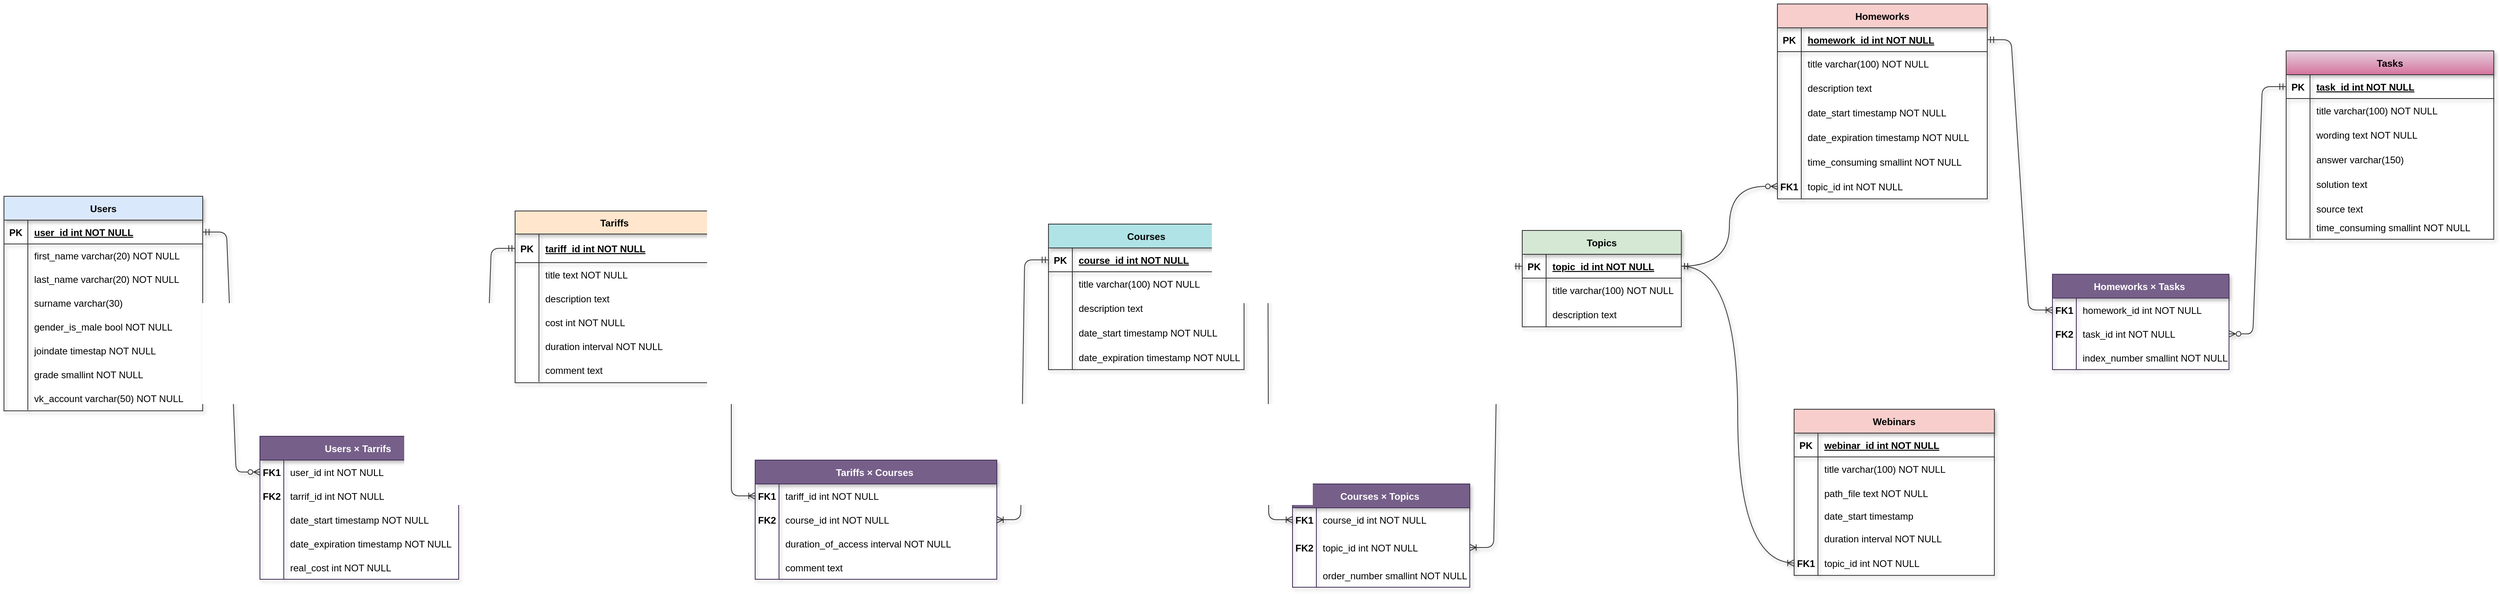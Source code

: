 <mxfile version="24.3.1" type="device" pages="2">
  <diagram id="R2lEEEUBdFMjLlhIrx00" name="ER-logical">
    <mxGraphModel dx="1534" dy="1000" grid="0" gridSize="10" guides="1" tooltips="1" connect="1" arrows="1" fold="1" page="0" pageScale="1" pageWidth="850" pageHeight="1100" math="0" shadow="0" extFonts="Permanent Marker^https://fonts.googleapis.com/css?family=Permanent+Marker">
      <root>
        <mxCell id="0" />
        <mxCell id="1" parent="0" />
        <mxCell id="C-vyLk0tnHw3VtMMgP7b-1" value="" style="edgeStyle=entityRelationEdgeStyle;endArrow=ERzeroToMany;startArrow=ERmandOne;endFill=0;startFill=0;entryX=0;entryY=0.5;entryDx=0;entryDy=0;strokeColor=#333333;shadow=1;" parent="1" source="C-vyLk0tnHw3VtMMgP7b-24" target="4jbiDZdzzQOpLpc6yamV-29" edge="1">
          <mxGeometry width="100" height="100" relative="1" as="geometry">
            <mxPoint x="290" y="346" as="sourcePoint" />
            <mxPoint x="360" y="131" as="targetPoint" />
            <Array as="points">
              <mxPoint x="333" y="216" />
              <mxPoint x="350" y="138" />
              <mxPoint x="-10" y="268" />
            </Array>
          </mxGeometry>
        </mxCell>
        <mxCell id="C-vyLk0tnHw3VtMMgP7b-13" value="Courses" style="shape=table;startSize=30;container=1;collapsible=1;childLayout=tableLayout;fixedRows=1;rowLines=0;fontStyle=1;align=center;resizeLast=1;strokeColor=#333333;shadow=1;fillColor=#b0e3e6;" parent="1" vertex="1">
          <mxGeometry x="1023" y="44.96" width="246.021" height="183.216" as="geometry" />
        </mxCell>
        <mxCell id="C-vyLk0tnHw3VtMMgP7b-14" value="" style="shape=partialRectangle;collapsible=0;dropTarget=0;pointerEvents=0;fillColor=none;points=[[0,0.5],[1,0.5]];portConstraint=eastwest;top=0;left=0;right=0;bottom=1;strokeColor=#333333;shadow=1;" parent="C-vyLk0tnHw3VtMMgP7b-13" vertex="1">
          <mxGeometry y="30" width="246.021" height="30" as="geometry" />
        </mxCell>
        <mxCell id="C-vyLk0tnHw3VtMMgP7b-15" value="PK" style="shape=partialRectangle;overflow=hidden;connectable=0;fillColor=none;top=0;left=0;bottom=0;right=0;fontStyle=1;strokeColor=#333333;shadow=1;" parent="C-vyLk0tnHw3VtMMgP7b-14" vertex="1">
          <mxGeometry width="30" height="30" as="geometry">
            <mxRectangle width="30" height="30" as="alternateBounds" />
          </mxGeometry>
        </mxCell>
        <mxCell id="C-vyLk0tnHw3VtMMgP7b-16" value="course_id int NOT NULL " style="shape=partialRectangle;overflow=hidden;connectable=0;fillColor=none;top=0;left=0;bottom=0;right=0;align=left;spacingLeft=6;fontStyle=5;strokeColor=#333333;shadow=1;" parent="C-vyLk0tnHw3VtMMgP7b-14" vertex="1">
          <mxGeometry x="30" width="216.021" height="30" as="geometry">
            <mxRectangle width="216.021" height="30" as="alternateBounds" />
          </mxGeometry>
        </mxCell>
        <mxCell id="C-vyLk0tnHw3VtMMgP7b-17" value="" style="shape=partialRectangle;collapsible=0;dropTarget=0;pointerEvents=0;fillColor=none;points=[[0,0.5],[1,0.5]];portConstraint=eastwest;top=0;left=0;right=0;bottom=0;strokeColor=#333333;shadow=1;" parent="C-vyLk0tnHw3VtMMgP7b-13" vertex="1">
          <mxGeometry y="60" width="246.021" height="30" as="geometry" />
        </mxCell>
        <mxCell id="C-vyLk0tnHw3VtMMgP7b-18" value="" style="shape=partialRectangle;overflow=hidden;connectable=0;fillColor=none;top=0;left=0;bottom=0;right=0;strokeColor=#333333;shadow=1;" parent="C-vyLk0tnHw3VtMMgP7b-17" vertex="1">
          <mxGeometry width="30" height="30" as="geometry">
            <mxRectangle width="30" height="30" as="alternateBounds" />
          </mxGeometry>
        </mxCell>
        <mxCell id="C-vyLk0tnHw3VtMMgP7b-19" value="title varchar(100) NOT NULL" style="shape=partialRectangle;overflow=hidden;connectable=0;fillColor=none;top=0;left=0;bottom=0;right=0;align=left;spacingLeft=6;strokeColor=#333333;shadow=1;" parent="C-vyLk0tnHw3VtMMgP7b-17" vertex="1">
          <mxGeometry x="30" width="216.021" height="30" as="geometry">
            <mxRectangle width="216.021" height="30" as="alternateBounds" />
          </mxGeometry>
        </mxCell>
        <mxCell id="C-vyLk0tnHw3VtMMgP7b-20" value="" style="shape=partialRectangle;collapsible=0;dropTarget=0;pointerEvents=0;fillColor=none;points=[[0,0.5],[1,0.5]];portConstraint=eastwest;top=0;left=0;right=0;bottom=0;strokeColor=#333333;shadow=1;" parent="C-vyLk0tnHw3VtMMgP7b-13" vertex="1">
          <mxGeometry y="90" width="246.021" height="31" as="geometry" />
        </mxCell>
        <mxCell id="C-vyLk0tnHw3VtMMgP7b-21" value="" style="shape=partialRectangle;overflow=hidden;connectable=0;fillColor=none;top=0;left=0;bottom=0;right=0;strokeColor=#333333;shadow=1;" parent="C-vyLk0tnHw3VtMMgP7b-20" vertex="1">
          <mxGeometry width="30" height="31" as="geometry">
            <mxRectangle width="30" height="31" as="alternateBounds" />
          </mxGeometry>
        </mxCell>
        <mxCell id="C-vyLk0tnHw3VtMMgP7b-22" value="description text" style="shape=partialRectangle;overflow=hidden;connectable=0;fillColor=none;top=0;left=0;bottom=0;right=0;align=left;spacingLeft=6;strokeColor=#333333;shadow=1;" parent="C-vyLk0tnHw3VtMMgP7b-20" vertex="1">
          <mxGeometry x="30" width="216.021" height="31" as="geometry">
            <mxRectangle width="216.021" height="31" as="alternateBounds" />
          </mxGeometry>
        </mxCell>
        <mxCell id="4jbiDZdzzQOpLpc6yamV-64" style="shape=partialRectangle;collapsible=0;dropTarget=0;pointerEvents=0;fillColor=none;points=[[0,0.5],[1,0.5]];portConstraint=eastwest;top=0;left=0;right=0;bottom=0;strokeColor=#333333;shadow=1;" parent="C-vyLk0tnHw3VtMMgP7b-13" vertex="1">
          <mxGeometry y="121" width="246.021" height="31" as="geometry" />
        </mxCell>
        <mxCell id="4jbiDZdzzQOpLpc6yamV-65" style="shape=partialRectangle;overflow=hidden;connectable=0;fillColor=none;top=0;left=0;bottom=0;right=0;strokeColor=#333333;shadow=1;" parent="4jbiDZdzzQOpLpc6yamV-64" vertex="1">
          <mxGeometry width="30" height="31" as="geometry">
            <mxRectangle width="30" height="31" as="alternateBounds" />
          </mxGeometry>
        </mxCell>
        <mxCell id="4jbiDZdzzQOpLpc6yamV-66" value="date_start timestamp NOT NULL" style="shape=partialRectangle;overflow=hidden;connectable=0;fillColor=none;top=0;left=0;bottom=0;right=0;align=left;spacingLeft=6;strokeColor=#333333;shadow=1;" parent="4jbiDZdzzQOpLpc6yamV-64" vertex="1">
          <mxGeometry x="30" width="216.021" height="31" as="geometry">
            <mxRectangle width="216.021" height="31" as="alternateBounds" />
          </mxGeometry>
        </mxCell>
        <mxCell id="4jbiDZdzzQOpLpc6yamV-67" style="shape=partialRectangle;collapsible=0;dropTarget=0;pointerEvents=0;fillColor=none;points=[[0,0.5],[1,0.5]];portConstraint=eastwest;top=0;left=0;right=0;bottom=0;strokeColor=#333333;shadow=1;" parent="C-vyLk0tnHw3VtMMgP7b-13" vertex="1">
          <mxGeometry y="152" width="246.021" height="31" as="geometry" />
        </mxCell>
        <mxCell id="4jbiDZdzzQOpLpc6yamV-68" style="shape=partialRectangle;overflow=hidden;connectable=0;fillColor=none;top=0;left=0;bottom=0;right=0;strokeColor=#333333;shadow=1;" parent="4jbiDZdzzQOpLpc6yamV-67" vertex="1">
          <mxGeometry width="30" height="31" as="geometry">
            <mxRectangle width="30" height="31" as="alternateBounds" />
          </mxGeometry>
        </mxCell>
        <mxCell id="4jbiDZdzzQOpLpc6yamV-69" value="date_expiration timestamp NOT NULL" style="shape=partialRectangle;overflow=hidden;connectable=0;fillColor=none;top=0;left=0;bottom=0;right=0;align=left;spacingLeft=6;strokeColor=#333333;shadow=1;" parent="4jbiDZdzzQOpLpc6yamV-67" vertex="1">
          <mxGeometry x="30" width="216.021" height="31" as="geometry">
            <mxRectangle width="216.021" height="31" as="alternateBounds" />
          </mxGeometry>
        </mxCell>
        <mxCell id="4jbiDZdzzQOpLpc6yamV-105" value="Topics" style="shape=table;startSize=30;container=1;collapsible=1;childLayout=tableLayout;fixedRows=1;rowLines=0;fontStyle=1;align=center;resizeLast=1;strokeColor=#333333;shadow=1;fillColor=#d5e8d4;perimeterSpacing=6;" parent="1" vertex="1">
          <mxGeometry x="1619" y="53" width="200.111" height="121.216" as="geometry" />
        </mxCell>
        <mxCell id="4jbiDZdzzQOpLpc6yamV-106" value="" style="shape=partialRectangle;collapsible=0;dropTarget=0;pointerEvents=0;fillColor=none;points=[[0,0.5],[1,0.5]];portConstraint=eastwest;top=0;left=0;right=0;bottom=1;strokeColor=#333333;shadow=1;" parent="4jbiDZdzzQOpLpc6yamV-105" vertex="1">
          <mxGeometry y="30" width="200.111" height="30" as="geometry" />
        </mxCell>
        <mxCell id="4jbiDZdzzQOpLpc6yamV-107" value="PK" style="shape=partialRectangle;overflow=hidden;connectable=0;fillColor=none;top=0;left=0;bottom=0;right=0;fontStyle=1;strokeColor=#333333;shadow=1;" parent="4jbiDZdzzQOpLpc6yamV-106" vertex="1">
          <mxGeometry width="30" height="30" as="geometry">
            <mxRectangle width="30" height="30" as="alternateBounds" />
          </mxGeometry>
        </mxCell>
        <mxCell id="4jbiDZdzzQOpLpc6yamV-108" value="topic_id int NOT NULL " style="shape=partialRectangle;overflow=hidden;connectable=0;fillColor=none;top=0;left=0;bottom=0;right=0;align=left;spacingLeft=6;fontStyle=5;strokeColor=#333333;shadow=1;" parent="4jbiDZdzzQOpLpc6yamV-106" vertex="1">
          <mxGeometry x="30" width="170.111" height="30" as="geometry">
            <mxRectangle width="170.111" height="30" as="alternateBounds" />
          </mxGeometry>
        </mxCell>
        <mxCell id="4jbiDZdzzQOpLpc6yamV-109" value="" style="shape=partialRectangle;collapsible=0;dropTarget=0;pointerEvents=0;fillColor=none;points=[[0,0.5],[1,0.5]];portConstraint=eastwest;top=0;left=0;right=0;bottom=0;strokeColor=#333333;shadow=1;" parent="4jbiDZdzzQOpLpc6yamV-105" vertex="1">
          <mxGeometry y="60" width="200.111" height="30" as="geometry" />
        </mxCell>
        <mxCell id="4jbiDZdzzQOpLpc6yamV-110" value="" style="shape=partialRectangle;overflow=hidden;connectable=0;fillColor=none;top=0;left=0;bottom=0;right=0;strokeColor=#333333;shadow=1;" parent="4jbiDZdzzQOpLpc6yamV-109" vertex="1">
          <mxGeometry width="30" height="30" as="geometry">
            <mxRectangle width="30" height="30" as="alternateBounds" />
          </mxGeometry>
        </mxCell>
        <mxCell id="4jbiDZdzzQOpLpc6yamV-111" value="title varchar(100) NOT NULL" style="shape=partialRectangle;overflow=hidden;connectable=0;fillColor=none;top=0;left=0;bottom=0;right=0;align=left;spacingLeft=6;strokeColor=#333333;shadow=1;" parent="4jbiDZdzzQOpLpc6yamV-109" vertex="1">
          <mxGeometry x="30" width="170.111" height="30" as="geometry">
            <mxRectangle width="170.111" height="30" as="alternateBounds" />
          </mxGeometry>
        </mxCell>
        <mxCell id="4jbiDZdzzQOpLpc6yamV-112" value="" style="shape=partialRectangle;collapsible=0;dropTarget=0;pointerEvents=0;fillColor=none;points=[[0,0.5],[1,0.5]];portConstraint=eastwest;top=0;left=0;right=0;bottom=0;strokeColor=#333333;shadow=1;" parent="4jbiDZdzzQOpLpc6yamV-105" vertex="1">
          <mxGeometry y="90" width="200.111" height="31" as="geometry" />
        </mxCell>
        <mxCell id="4jbiDZdzzQOpLpc6yamV-113" value="" style="shape=partialRectangle;overflow=hidden;connectable=0;fillColor=none;top=0;left=0;bottom=0;right=0;strokeColor=#333333;shadow=1;" parent="4jbiDZdzzQOpLpc6yamV-112" vertex="1">
          <mxGeometry width="30" height="31" as="geometry">
            <mxRectangle width="30" height="31" as="alternateBounds" />
          </mxGeometry>
        </mxCell>
        <mxCell id="4jbiDZdzzQOpLpc6yamV-114" value="description text" style="shape=partialRectangle;overflow=hidden;connectable=0;fillColor=none;top=0;left=0;bottom=0;right=0;align=left;spacingLeft=6;strokeColor=#333333;shadow=1;" parent="4jbiDZdzzQOpLpc6yamV-112" vertex="1">
          <mxGeometry x="30" width="170.111" height="31" as="geometry">
            <mxRectangle width="170.111" height="31" as="alternateBounds" />
          </mxGeometry>
        </mxCell>
        <mxCell id="4jbiDZdzzQOpLpc6yamV-127" value="Homeworks" style="shape=table;startSize=30;container=1;collapsible=1;childLayout=tableLayout;fixedRows=1;rowLines=0;fontStyle=1;align=center;resizeLast=1;shadow=1;fillColor=#f8cecc;strokeColor=#333333;" parent="1" vertex="1">
          <mxGeometry x="1940" y="-232" width="264" height="245.22" as="geometry" />
        </mxCell>
        <mxCell id="4jbiDZdzzQOpLpc6yamV-128" value="" style="shape=partialRectangle;collapsible=0;dropTarget=0;pointerEvents=0;fillColor=none;points=[[0,0.5],[1,0.5]];portConstraint=eastwest;top=0;left=0;right=0;bottom=1;strokeColor=#333333;shadow=1;" parent="4jbiDZdzzQOpLpc6yamV-127" vertex="1">
          <mxGeometry y="30" width="264" height="30" as="geometry" />
        </mxCell>
        <mxCell id="4jbiDZdzzQOpLpc6yamV-129" value="PK" style="shape=partialRectangle;overflow=hidden;connectable=0;fillColor=none;top=0;left=0;bottom=0;right=0;fontStyle=1;strokeColor=#333333;shadow=1;" parent="4jbiDZdzzQOpLpc6yamV-128" vertex="1">
          <mxGeometry width="30" height="30" as="geometry">
            <mxRectangle width="30" height="30" as="alternateBounds" />
          </mxGeometry>
        </mxCell>
        <mxCell id="4jbiDZdzzQOpLpc6yamV-130" value="homework_id int NOT NULL " style="shape=partialRectangle;overflow=hidden;connectable=0;fillColor=none;top=0;left=0;bottom=0;right=0;align=left;spacingLeft=6;fontStyle=5;strokeColor=#333333;shadow=1;" parent="4jbiDZdzzQOpLpc6yamV-128" vertex="1">
          <mxGeometry x="30" width="234" height="30" as="geometry">
            <mxRectangle width="234" height="30" as="alternateBounds" />
          </mxGeometry>
        </mxCell>
        <mxCell id="4jbiDZdzzQOpLpc6yamV-131" value="" style="shape=partialRectangle;collapsible=0;dropTarget=0;pointerEvents=0;fillColor=none;points=[[0,0.5],[1,0.5]];portConstraint=eastwest;top=0;left=0;right=0;bottom=0;strokeColor=#333333;shadow=1;" parent="4jbiDZdzzQOpLpc6yamV-127" vertex="1">
          <mxGeometry y="60" width="264" height="30" as="geometry" />
        </mxCell>
        <mxCell id="4jbiDZdzzQOpLpc6yamV-132" value="" style="shape=partialRectangle;overflow=hidden;connectable=0;fillColor=none;top=0;left=0;bottom=0;right=0;strokeColor=#333333;shadow=1;" parent="4jbiDZdzzQOpLpc6yamV-131" vertex="1">
          <mxGeometry width="30" height="30" as="geometry">
            <mxRectangle width="30" height="30" as="alternateBounds" />
          </mxGeometry>
        </mxCell>
        <mxCell id="4jbiDZdzzQOpLpc6yamV-133" value="title varchar(100) NOT NULL" style="shape=partialRectangle;overflow=hidden;connectable=0;fillColor=none;top=0;left=0;bottom=0;right=0;align=left;spacingLeft=6;strokeColor=#333333;shadow=1;" parent="4jbiDZdzzQOpLpc6yamV-131" vertex="1">
          <mxGeometry x="30" width="234" height="30" as="geometry">
            <mxRectangle width="234" height="30" as="alternateBounds" />
          </mxGeometry>
        </mxCell>
        <mxCell id="4jbiDZdzzQOpLpc6yamV-134" value="" style="shape=partialRectangle;collapsible=0;dropTarget=0;pointerEvents=0;fillColor=none;points=[[0,0.5],[1,0.5]];portConstraint=eastwest;top=0;left=0;right=0;bottom=0;strokeColor=#333333;shadow=1;" parent="4jbiDZdzzQOpLpc6yamV-127" vertex="1">
          <mxGeometry y="90" width="264" height="31" as="geometry" />
        </mxCell>
        <mxCell id="4jbiDZdzzQOpLpc6yamV-135" value="" style="shape=partialRectangle;overflow=hidden;connectable=0;fillColor=none;top=0;left=0;bottom=0;right=0;strokeColor=#333333;shadow=1;" parent="4jbiDZdzzQOpLpc6yamV-134" vertex="1">
          <mxGeometry width="30" height="31" as="geometry">
            <mxRectangle width="30" height="31" as="alternateBounds" />
          </mxGeometry>
        </mxCell>
        <mxCell id="4jbiDZdzzQOpLpc6yamV-136" value="description text" style="shape=partialRectangle;overflow=hidden;connectable=0;fillColor=none;top=0;left=0;bottom=0;right=0;align=left;spacingLeft=6;strokeColor=#333333;shadow=1;" parent="4jbiDZdzzQOpLpc6yamV-134" vertex="1">
          <mxGeometry x="30" width="234" height="31" as="geometry">
            <mxRectangle width="234" height="31" as="alternateBounds" />
          </mxGeometry>
        </mxCell>
        <mxCell id="4jbiDZdzzQOpLpc6yamV-137" style="shape=partialRectangle;collapsible=0;dropTarget=0;pointerEvents=0;fillColor=none;points=[[0,0.5],[1,0.5]];portConstraint=eastwest;top=0;left=0;right=0;bottom=0;strokeColor=#333333;shadow=1;" parent="4jbiDZdzzQOpLpc6yamV-127" vertex="1">
          <mxGeometry y="121" width="264" height="31" as="geometry" />
        </mxCell>
        <mxCell id="4jbiDZdzzQOpLpc6yamV-138" style="shape=partialRectangle;overflow=hidden;connectable=0;fillColor=none;top=0;left=0;bottom=0;right=0;strokeColor=#333333;shadow=1;" parent="4jbiDZdzzQOpLpc6yamV-137" vertex="1">
          <mxGeometry width="30" height="31" as="geometry">
            <mxRectangle width="30" height="31" as="alternateBounds" />
          </mxGeometry>
        </mxCell>
        <mxCell id="4jbiDZdzzQOpLpc6yamV-139" value="date_start timestamp NOT NULL" style="shape=partialRectangle;overflow=hidden;connectable=0;fillColor=none;top=0;left=0;bottom=0;right=0;align=left;spacingLeft=6;strokeColor=#333333;shadow=1;" parent="4jbiDZdzzQOpLpc6yamV-137" vertex="1">
          <mxGeometry x="30" width="234" height="31" as="geometry">
            <mxRectangle width="234" height="31" as="alternateBounds" />
          </mxGeometry>
        </mxCell>
        <mxCell id="4jbiDZdzzQOpLpc6yamV-140" style="shape=partialRectangle;collapsible=0;dropTarget=0;pointerEvents=0;fillColor=none;points=[[0,0.5],[1,0.5]];portConstraint=eastwest;top=0;left=0;right=0;bottom=0;strokeColor=#333333;shadow=1;" parent="4jbiDZdzzQOpLpc6yamV-127" vertex="1">
          <mxGeometry y="152" width="264" height="31" as="geometry" />
        </mxCell>
        <mxCell id="4jbiDZdzzQOpLpc6yamV-141" style="shape=partialRectangle;overflow=hidden;connectable=0;fillColor=none;top=0;left=0;bottom=0;right=0;strokeColor=#333333;shadow=1;" parent="4jbiDZdzzQOpLpc6yamV-140" vertex="1">
          <mxGeometry width="30" height="31" as="geometry">
            <mxRectangle width="30" height="31" as="alternateBounds" />
          </mxGeometry>
        </mxCell>
        <mxCell id="4jbiDZdzzQOpLpc6yamV-142" value="date_expiration timestamp NOT NULL" style="shape=partialRectangle;overflow=hidden;connectable=0;fillColor=none;top=0;left=0;bottom=0;right=0;align=left;spacingLeft=6;strokeColor=#333333;shadow=1;" parent="4jbiDZdzzQOpLpc6yamV-140" vertex="1">
          <mxGeometry x="30" width="234" height="31" as="geometry">
            <mxRectangle width="234" height="31" as="alternateBounds" />
          </mxGeometry>
        </mxCell>
        <mxCell id="t2Yz8JFwzZP5bNvqEuDU-12" style="shape=partialRectangle;collapsible=0;dropTarget=0;pointerEvents=0;fillColor=none;points=[[0,0.5],[1,0.5]];portConstraint=eastwest;top=0;left=0;right=0;bottom=0;strokeColor=#333333;shadow=1;" parent="4jbiDZdzzQOpLpc6yamV-127" vertex="1">
          <mxGeometry y="183" width="264" height="31" as="geometry" />
        </mxCell>
        <mxCell id="t2Yz8JFwzZP5bNvqEuDU-13" style="shape=partialRectangle;overflow=hidden;connectable=0;fillColor=none;top=0;left=0;bottom=0;right=0;strokeColor=#333333;shadow=1;" parent="t2Yz8JFwzZP5bNvqEuDU-12" vertex="1">
          <mxGeometry width="30" height="31" as="geometry">
            <mxRectangle width="30" height="31" as="alternateBounds" />
          </mxGeometry>
        </mxCell>
        <mxCell id="t2Yz8JFwzZP5bNvqEuDU-14" value="time_consuming smallint NOT NULL" style="shape=partialRectangle;overflow=hidden;connectable=0;fillColor=none;top=0;left=0;bottom=0;right=0;align=left;spacingLeft=6;strokeColor=#333333;shadow=1;" parent="t2Yz8JFwzZP5bNvqEuDU-12" vertex="1">
          <mxGeometry x="30" width="234" height="31" as="geometry">
            <mxRectangle width="234" height="31" as="alternateBounds" />
          </mxGeometry>
        </mxCell>
        <mxCell id="4jbiDZdzzQOpLpc6yamV-181" style="shape=partialRectangle;collapsible=0;dropTarget=0;pointerEvents=0;fillColor=none;points=[[0,0.5],[1,0.5]];portConstraint=eastwest;top=0;left=0;right=0;bottom=0;strokeColor=#333333;shadow=1;" parent="4jbiDZdzzQOpLpc6yamV-127" vertex="1">
          <mxGeometry y="214" width="264" height="31" as="geometry" />
        </mxCell>
        <mxCell id="4jbiDZdzzQOpLpc6yamV-182" value="FK1" style="shape=partialRectangle;overflow=hidden;connectable=0;fillColor=none;top=0;left=0;bottom=0;right=0;fontStyle=1;strokeColor=#333333;shadow=1;" parent="4jbiDZdzzQOpLpc6yamV-181" vertex="1">
          <mxGeometry width="30" height="31" as="geometry">
            <mxRectangle width="30" height="31" as="alternateBounds" />
          </mxGeometry>
        </mxCell>
        <mxCell id="4jbiDZdzzQOpLpc6yamV-183" value="topic_id int NOT NULL" style="shape=partialRectangle;overflow=hidden;connectable=0;fillColor=none;top=0;left=0;bottom=0;right=0;align=left;spacingLeft=6;strokeColor=#333333;shadow=1;" parent="4jbiDZdzzQOpLpc6yamV-181" vertex="1">
          <mxGeometry x="30" width="234" height="31" as="geometry">
            <mxRectangle width="234" height="31" as="alternateBounds" />
          </mxGeometry>
        </mxCell>
        <mxCell id="4jbiDZdzzQOpLpc6yamV-146" value="Webinars" style="shape=table;startSize=30;container=1;collapsible=1;childLayout=tableLayout;fixedRows=1;rowLines=0;fontStyle=1;align=center;resizeLast=1;strokeColor=#333333;shadow=1;fillColor=#f8cecc;" parent="1" vertex="1">
          <mxGeometry x="1961" y="278" width="251.905" height="209.097" as="geometry" />
        </mxCell>
        <mxCell id="4jbiDZdzzQOpLpc6yamV-147" value="" style="shape=partialRectangle;collapsible=0;dropTarget=0;pointerEvents=0;fillColor=none;points=[[0,0.5],[1,0.5]];portConstraint=eastwest;top=0;left=0;right=0;bottom=1;strokeColor=#333333;shadow=1;" parent="4jbiDZdzzQOpLpc6yamV-146" vertex="1">
          <mxGeometry y="30" width="251.905" height="30" as="geometry" />
        </mxCell>
        <mxCell id="4jbiDZdzzQOpLpc6yamV-148" value="PK" style="shape=partialRectangle;overflow=hidden;connectable=0;fillColor=none;top=0;left=0;bottom=0;right=0;fontStyle=1;strokeColor=#333333;shadow=1;" parent="4jbiDZdzzQOpLpc6yamV-147" vertex="1">
          <mxGeometry width="30" height="30" as="geometry">
            <mxRectangle width="30" height="30" as="alternateBounds" />
          </mxGeometry>
        </mxCell>
        <mxCell id="4jbiDZdzzQOpLpc6yamV-149" value="webinar_id int NOT NULL " style="shape=partialRectangle;overflow=hidden;connectable=0;fillColor=none;top=0;left=0;bottom=0;right=0;align=left;spacingLeft=6;fontStyle=5;strokeColor=#333333;shadow=1;" parent="4jbiDZdzzQOpLpc6yamV-147" vertex="1">
          <mxGeometry x="30" width="221.905" height="30" as="geometry">
            <mxRectangle width="221.905" height="30" as="alternateBounds" />
          </mxGeometry>
        </mxCell>
        <mxCell id="4jbiDZdzzQOpLpc6yamV-150" value="" style="shape=partialRectangle;collapsible=0;dropTarget=0;pointerEvents=0;fillColor=none;points=[[0,0.5],[1,0.5]];portConstraint=eastwest;top=0;left=0;right=0;bottom=0;strokeColor=#333333;shadow=1;" parent="4jbiDZdzzQOpLpc6yamV-146" vertex="1">
          <mxGeometry y="60" width="251.905" height="30" as="geometry" />
        </mxCell>
        <mxCell id="4jbiDZdzzQOpLpc6yamV-151" value="" style="shape=partialRectangle;overflow=hidden;connectable=0;fillColor=none;top=0;left=0;bottom=0;right=0;strokeColor=#333333;shadow=1;" parent="4jbiDZdzzQOpLpc6yamV-150" vertex="1">
          <mxGeometry width="30" height="30" as="geometry">
            <mxRectangle width="30" height="30" as="alternateBounds" />
          </mxGeometry>
        </mxCell>
        <mxCell id="4jbiDZdzzQOpLpc6yamV-152" value="title varchar(100) NOT NULL" style="shape=partialRectangle;overflow=hidden;connectable=0;fillColor=none;top=0;left=0;bottom=0;right=0;align=left;spacingLeft=6;strokeColor=#333333;shadow=1;" parent="4jbiDZdzzQOpLpc6yamV-150" vertex="1">
          <mxGeometry x="30" width="221.905" height="30" as="geometry">
            <mxRectangle width="221.905" height="30" as="alternateBounds" />
          </mxGeometry>
        </mxCell>
        <mxCell id="4jbiDZdzzQOpLpc6yamV-153" value="" style="shape=partialRectangle;collapsible=0;dropTarget=0;pointerEvents=0;fillColor=none;points=[[0,0.5],[1,0.5]];portConstraint=eastwest;top=0;left=0;right=0;bottom=0;strokeColor=#333333;shadow=1;" parent="4jbiDZdzzQOpLpc6yamV-146" vertex="1">
          <mxGeometry y="90" width="251.905" height="31" as="geometry" />
        </mxCell>
        <mxCell id="4jbiDZdzzQOpLpc6yamV-154" value="" style="shape=partialRectangle;overflow=hidden;connectable=0;fillColor=none;top=0;left=0;bottom=0;right=0;strokeColor=#333333;shadow=1;" parent="4jbiDZdzzQOpLpc6yamV-153" vertex="1">
          <mxGeometry width="30" height="31" as="geometry">
            <mxRectangle width="30" height="31" as="alternateBounds" />
          </mxGeometry>
        </mxCell>
        <mxCell id="4jbiDZdzzQOpLpc6yamV-155" value="path_file text NOT NULL" style="shape=partialRectangle;overflow=hidden;connectable=0;fillColor=none;top=0;left=0;bottom=0;right=0;align=left;spacingLeft=6;strokeColor=#333333;shadow=1;" parent="4jbiDZdzzQOpLpc6yamV-153" vertex="1">
          <mxGeometry x="30" width="221.905" height="31" as="geometry">
            <mxRectangle width="221.905" height="31" as="alternateBounds" />
          </mxGeometry>
        </mxCell>
        <mxCell id="4jbiDZdzzQOpLpc6yamV-156" style="shape=partialRectangle;collapsible=0;dropTarget=0;pointerEvents=0;fillColor=none;points=[[0,0.5],[1,0.5]];portConstraint=eastwest;top=0;left=0;right=0;bottom=0;strokeColor=#333333;shadow=1;" parent="4jbiDZdzzQOpLpc6yamV-146" vertex="1">
          <mxGeometry y="121" width="251.905" height="26" as="geometry" />
        </mxCell>
        <mxCell id="4jbiDZdzzQOpLpc6yamV-157" style="shape=partialRectangle;overflow=hidden;connectable=0;fillColor=none;top=0;left=0;bottom=0;right=0;strokeColor=#333333;shadow=1;" parent="4jbiDZdzzQOpLpc6yamV-156" vertex="1">
          <mxGeometry width="30" height="26" as="geometry">
            <mxRectangle width="30" height="26" as="alternateBounds" />
          </mxGeometry>
        </mxCell>
        <mxCell id="4jbiDZdzzQOpLpc6yamV-158" value="date_start timestamp" style="shape=partialRectangle;overflow=hidden;connectable=0;fillColor=none;top=0;left=0;bottom=0;right=0;align=left;spacingLeft=6;strokeColor=#333333;shadow=1;" parent="4jbiDZdzzQOpLpc6yamV-156" vertex="1">
          <mxGeometry x="30" width="221.905" height="26" as="geometry">
            <mxRectangle width="221.905" height="26" as="alternateBounds" />
          </mxGeometry>
        </mxCell>
        <mxCell id="4jbiDZdzzQOpLpc6yamV-159" style="shape=partialRectangle;collapsible=0;dropTarget=0;pointerEvents=0;fillColor=none;points=[[0,0.5],[1,0.5]];portConstraint=eastwest;top=0;left=0;right=0;bottom=0;strokeColor=#333333;shadow=1;" parent="4jbiDZdzzQOpLpc6yamV-146" vertex="1">
          <mxGeometry y="147" width="251.905" height="31" as="geometry" />
        </mxCell>
        <mxCell id="4jbiDZdzzQOpLpc6yamV-160" style="shape=partialRectangle;overflow=hidden;connectable=0;fillColor=none;top=0;left=0;bottom=0;right=0;strokeColor=#333333;shadow=1;" parent="4jbiDZdzzQOpLpc6yamV-159" vertex="1">
          <mxGeometry width="30" height="31" as="geometry">
            <mxRectangle width="30" height="31" as="alternateBounds" />
          </mxGeometry>
        </mxCell>
        <mxCell id="4jbiDZdzzQOpLpc6yamV-161" value="duration interval NOT NULL" style="shape=partialRectangle;overflow=hidden;connectable=0;fillColor=none;top=0;left=0;bottom=0;right=0;align=left;spacingLeft=6;strokeColor=#333333;shadow=1;" parent="4jbiDZdzzQOpLpc6yamV-159" vertex="1">
          <mxGeometry x="30" width="221.905" height="31" as="geometry">
            <mxRectangle width="221.905" height="31" as="alternateBounds" />
          </mxGeometry>
        </mxCell>
        <mxCell id="4jbiDZdzzQOpLpc6yamV-184" style="shape=partialRectangle;collapsible=0;dropTarget=0;pointerEvents=0;fillColor=none;points=[[0,0.5],[1,0.5]];portConstraint=eastwest;top=0;left=0;right=0;bottom=0;strokeColor=#333333;shadow=1;" parent="4jbiDZdzzQOpLpc6yamV-146" vertex="1">
          <mxGeometry y="178" width="251.905" height="31" as="geometry" />
        </mxCell>
        <mxCell id="4jbiDZdzzQOpLpc6yamV-185" value="FK1" style="shape=partialRectangle;overflow=hidden;connectable=0;fillColor=none;top=0;left=0;bottom=0;right=0;fontStyle=1;strokeColor=#333333;shadow=1;" parent="4jbiDZdzzQOpLpc6yamV-184" vertex="1">
          <mxGeometry width="30" height="31" as="geometry">
            <mxRectangle width="30" height="31" as="alternateBounds" />
          </mxGeometry>
        </mxCell>
        <mxCell id="4jbiDZdzzQOpLpc6yamV-186" value="topic_id int NOT NULL" style="shape=partialRectangle;overflow=hidden;connectable=0;fillColor=none;top=0;left=0;bottom=0;right=0;align=left;spacingLeft=6;strokeColor=#333333;shadow=1;" parent="4jbiDZdzzQOpLpc6yamV-184" vertex="1">
          <mxGeometry x="30" width="221.905" height="31" as="geometry">
            <mxRectangle width="221.905" height="31" as="alternateBounds" />
          </mxGeometry>
        </mxCell>
        <mxCell id="4jbiDZdzzQOpLpc6yamV-162" value="Tasks" style="shape=table;startSize=30;container=1;collapsible=1;childLayout=tableLayout;fixedRows=1;rowLines=0;fontStyle=1;align=center;resizeLast=1;shadow=1;fillColor=#e6d0de;strokeColor=#333333;gradientColor=#d5739d;" parent="1" vertex="1">
          <mxGeometry x="2580" y="-173" width="261.154" height="237.121" as="geometry" />
        </mxCell>
        <mxCell id="4jbiDZdzzQOpLpc6yamV-163" value="" style="shape=partialRectangle;collapsible=0;dropTarget=0;pointerEvents=0;fillColor=none;points=[[0,0.5],[1,0.5]];portConstraint=eastwest;top=0;left=0;right=0;bottom=1;strokeColor=#333333;shadow=1;" parent="4jbiDZdzzQOpLpc6yamV-162" vertex="1">
          <mxGeometry y="30" width="261.154" height="30" as="geometry" />
        </mxCell>
        <mxCell id="4jbiDZdzzQOpLpc6yamV-164" value="PK" style="shape=partialRectangle;overflow=hidden;connectable=0;fillColor=none;top=0;left=0;bottom=0;right=0;fontStyle=1;strokeColor=#333333;shadow=1;" parent="4jbiDZdzzQOpLpc6yamV-163" vertex="1">
          <mxGeometry width="30" height="30" as="geometry">
            <mxRectangle width="30" height="30" as="alternateBounds" />
          </mxGeometry>
        </mxCell>
        <mxCell id="4jbiDZdzzQOpLpc6yamV-165" value="task_id int NOT NULL " style="shape=partialRectangle;overflow=hidden;connectable=0;fillColor=none;top=0;left=0;bottom=0;right=0;align=left;spacingLeft=6;fontStyle=5;strokeColor=#333333;shadow=1;" parent="4jbiDZdzzQOpLpc6yamV-163" vertex="1">
          <mxGeometry x="30" width="231.154" height="30" as="geometry">
            <mxRectangle width="231.154" height="30" as="alternateBounds" />
          </mxGeometry>
        </mxCell>
        <mxCell id="4jbiDZdzzQOpLpc6yamV-166" value="" style="shape=partialRectangle;collapsible=0;dropTarget=0;pointerEvents=0;fillColor=none;points=[[0,0.5],[1,0.5]];portConstraint=eastwest;top=0;left=0;right=0;bottom=0;strokeColor=#333333;shadow=1;" parent="4jbiDZdzzQOpLpc6yamV-162" vertex="1">
          <mxGeometry y="60" width="261.154" height="30" as="geometry" />
        </mxCell>
        <mxCell id="4jbiDZdzzQOpLpc6yamV-167" value="" style="shape=partialRectangle;overflow=hidden;connectable=0;fillColor=none;top=0;left=0;bottom=0;right=0;strokeColor=#333333;shadow=1;" parent="4jbiDZdzzQOpLpc6yamV-166" vertex="1">
          <mxGeometry width="30" height="30" as="geometry">
            <mxRectangle width="30" height="30" as="alternateBounds" />
          </mxGeometry>
        </mxCell>
        <mxCell id="4jbiDZdzzQOpLpc6yamV-168" value="title varchar(100) NOT NULL" style="shape=partialRectangle;overflow=hidden;connectable=0;fillColor=none;top=0;left=0;bottom=0;right=0;align=left;spacingLeft=6;strokeColor=#333333;shadow=1;" parent="4jbiDZdzzQOpLpc6yamV-166" vertex="1">
          <mxGeometry x="30" width="231.154" height="30" as="geometry">
            <mxRectangle width="231.154" height="30" as="alternateBounds" />
          </mxGeometry>
        </mxCell>
        <mxCell id="4jbiDZdzzQOpLpc6yamV-169" value="" style="shape=partialRectangle;collapsible=0;dropTarget=0;pointerEvents=0;fillColor=none;points=[[0,0.5],[1,0.5]];portConstraint=eastwest;top=0;left=0;right=0;bottom=0;strokeColor=#333333;shadow=1;" parent="4jbiDZdzzQOpLpc6yamV-162" vertex="1">
          <mxGeometry y="90" width="261.154" height="31" as="geometry" />
        </mxCell>
        <mxCell id="4jbiDZdzzQOpLpc6yamV-170" value="" style="shape=partialRectangle;overflow=hidden;connectable=0;fillColor=none;top=0;left=0;bottom=0;right=0;strokeColor=#333333;shadow=1;" parent="4jbiDZdzzQOpLpc6yamV-169" vertex="1">
          <mxGeometry width="30" height="31" as="geometry">
            <mxRectangle width="30" height="31" as="alternateBounds" />
          </mxGeometry>
        </mxCell>
        <mxCell id="4jbiDZdzzQOpLpc6yamV-171" value="wording text NOT NULL" style="shape=partialRectangle;overflow=hidden;connectable=0;fillColor=none;top=0;left=0;bottom=0;right=0;align=left;spacingLeft=6;strokeColor=#333333;shadow=1;" parent="4jbiDZdzzQOpLpc6yamV-169" vertex="1">
          <mxGeometry x="30" width="231.154" height="31" as="geometry">
            <mxRectangle width="231.154" height="31" as="alternateBounds" />
          </mxGeometry>
        </mxCell>
        <mxCell id="4jbiDZdzzQOpLpc6yamV-172" style="shape=partialRectangle;collapsible=0;dropTarget=0;pointerEvents=0;fillColor=none;points=[[0,0.5],[1,0.5]];portConstraint=eastwest;top=0;left=0;right=0;bottom=0;strokeColor=#333333;shadow=1;" parent="4jbiDZdzzQOpLpc6yamV-162" vertex="1">
          <mxGeometry y="121" width="261.154" height="31" as="geometry" />
        </mxCell>
        <mxCell id="4jbiDZdzzQOpLpc6yamV-173" style="shape=partialRectangle;overflow=hidden;connectable=0;fillColor=none;top=0;left=0;bottom=0;right=0;strokeColor=#333333;shadow=1;" parent="4jbiDZdzzQOpLpc6yamV-172" vertex="1">
          <mxGeometry width="30" height="31" as="geometry">
            <mxRectangle width="30" height="31" as="alternateBounds" />
          </mxGeometry>
        </mxCell>
        <mxCell id="4jbiDZdzzQOpLpc6yamV-174" value="answer varchar(150)" style="shape=partialRectangle;overflow=hidden;connectable=0;fillColor=none;top=0;left=0;bottom=0;right=0;align=left;spacingLeft=6;strokeColor=#333333;shadow=1;" parent="4jbiDZdzzQOpLpc6yamV-172" vertex="1">
          <mxGeometry x="30" width="231.154" height="31" as="geometry">
            <mxRectangle width="231.154" height="31" as="alternateBounds" />
          </mxGeometry>
        </mxCell>
        <mxCell id="4jbiDZdzzQOpLpc6yamV-175" style="shape=partialRectangle;collapsible=0;dropTarget=0;pointerEvents=0;fillColor=none;points=[[0,0.5],[1,0.5]];portConstraint=eastwest;top=0;left=0;right=0;bottom=0;strokeColor=#333333;shadow=1;" parent="4jbiDZdzzQOpLpc6yamV-162" vertex="1">
          <mxGeometry y="152" width="261.154" height="31" as="geometry" />
        </mxCell>
        <mxCell id="4jbiDZdzzQOpLpc6yamV-176" style="shape=partialRectangle;overflow=hidden;connectable=0;fillColor=none;top=0;left=0;bottom=0;right=0;strokeColor=#333333;shadow=1;" parent="4jbiDZdzzQOpLpc6yamV-175" vertex="1">
          <mxGeometry width="30" height="31" as="geometry">
            <mxRectangle width="30" height="31" as="alternateBounds" />
          </mxGeometry>
        </mxCell>
        <mxCell id="4jbiDZdzzQOpLpc6yamV-177" value="solution text" style="shape=partialRectangle;overflow=hidden;connectable=0;fillColor=none;top=0;left=0;bottom=0;right=0;align=left;spacingLeft=6;strokeColor=#333333;shadow=1;" parent="4jbiDZdzzQOpLpc6yamV-175" vertex="1">
          <mxGeometry x="30" width="231.154" height="31" as="geometry">
            <mxRectangle width="231.154" height="31" as="alternateBounds" />
          </mxGeometry>
        </mxCell>
        <mxCell id="4jbiDZdzzQOpLpc6yamV-199" style="shape=partialRectangle;collapsible=0;dropTarget=0;pointerEvents=0;fillColor=none;points=[[0,0.5],[1,0.5]];portConstraint=eastwest;top=0;left=0;right=0;bottom=0;strokeColor=#333333;shadow=1;" parent="4jbiDZdzzQOpLpc6yamV-162" vertex="1">
          <mxGeometry y="183" width="261.154" height="31" as="geometry" />
        </mxCell>
        <mxCell id="4jbiDZdzzQOpLpc6yamV-200" style="shape=partialRectangle;overflow=hidden;connectable=0;fillColor=none;top=0;left=0;bottom=0;right=0;strokeColor=#333333;shadow=1;" parent="4jbiDZdzzQOpLpc6yamV-199" vertex="1">
          <mxGeometry width="30" height="31" as="geometry">
            <mxRectangle width="30" height="31" as="alternateBounds" />
          </mxGeometry>
        </mxCell>
        <mxCell id="4jbiDZdzzQOpLpc6yamV-201" value="source text" style="shape=partialRectangle;overflow=hidden;connectable=0;fillColor=none;top=0;left=0;bottom=0;right=0;align=left;spacingLeft=6;strokeColor=#333333;shadow=1;" parent="4jbiDZdzzQOpLpc6yamV-199" vertex="1">
          <mxGeometry x="30" width="231.154" height="31" as="geometry">
            <mxRectangle width="231.154" height="31" as="alternateBounds" />
          </mxGeometry>
        </mxCell>
        <mxCell id="pXtRiNFK0CuKUffrxdCo-1" style="shape=partialRectangle;collapsible=0;dropTarget=0;pointerEvents=0;fillColor=none;points=[[0,0.5],[1,0.5]];portConstraint=eastwest;top=0;left=0;right=0;bottom=0;strokeColor=#333333;shadow=1;" vertex="1" parent="4jbiDZdzzQOpLpc6yamV-162">
          <mxGeometry y="214" width="261.154" height="22" as="geometry" />
        </mxCell>
        <mxCell id="pXtRiNFK0CuKUffrxdCo-2" style="shape=partialRectangle;overflow=hidden;connectable=0;fillColor=none;top=0;left=0;bottom=0;right=0;strokeColor=#333333;shadow=1;" vertex="1" parent="pXtRiNFK0CuKUffrxdCo-1">
          <mxGeometry width="30" height="22" as="geometry">
            <mxRectangle width="30" height="22" as="alternateBounds" />
          </mxGeometry>
        </mxCell>
        <mxCell id="pXtRiNFK0CuKUffrxdCo-3" value="time_consuming smallint NOT NULL&#xa;" style="shape=partialRectangle;overflow=hidden;connectable=0;fillColor=none;top=0;left=0;bottom=0;right=0;align=left;spacingLeft=6;strokeColor=#333333;shadow=1;" vertex="1" parent="pXtRiNFK0CuKUffrxdCo-1">
          <mxGeometry x="30" width="231.154" height="22" as="geometry">
            <mxRectangle width="231.154" height="22" as="alternateBounds" />
          </mxGeometry>
        </mxCell>
        <mxCell id="4jbiDZdzzQOpLpc6yamV-195" style="edgeStyle=orthogonalEdgeStyle;rounded=0;orthogonalLoop=1;jettySize=auto;html=1;exitX=0;exitY=0.5;exitDx=0;exitDy=0;curved=1;endArrow=ERmandOne;endFill=0;startArrow=ERoneToMany;startFill=0;entryX=1;entryY=0.5;entryDx=0;entryDy=0;strokeColor=#333333;shadow=1;" parent="1" source="4jbiDZdzzQOpLpc6yamV-184" target="4jbiDZdzzQOpLpc6yamV-106" edge="1">
          <mxGeometry relative="1" as="geometry">
            <mxPoint x="1251" y="101" as="targetPoint" />
          </mxGeometry>
        </mxCell>
        <mxCell id="4jbiDZdzzQOpLpc6yamV-196" style="edgeStyle=orthogonalEdgeStyle;rounded=0;orthogonalLoop=1;jettySize=auto;html=1;exitX=0;exitY=0.5;exitDx=0;exitDy=0;curved=1;endArrow=ERmandOne;endFill=0;startArrow=ERzeroToMany;startFill=0;entryX=1;entryY=0.5;entryDx=0;entryDy=0;strokeColor=#333333;shadow=1;" parent="1" source="4jbiDZdzzQOpLpc6yamV-181" target="4jbiDZdzzQOpLpc6yamV-106" edge="1">
          <mxGeometry relative="1" as="geometry">
            <mxPoint x="1337" y="352" as="sourcePoint" />
            <mxPoint x="1244" y="86" as="targetPoint" />
          </mxGeometry>
        </mxCell>
        <mxCell id="4jbiDZdzzQOpLpc6yamV-198" value="" style="edgeStyle=entityRelationEdgeStyle;endArrow=ERmandOne;startArrow=ERoneToMany;endFill=0;startFill=0;exitX=0;exitY=0.5;exitDx=0;exitDy=0;entryX=1;entryY=0.5;entryDx=0;entryDy=0;strokeColor=#333333;shadow=1;" parent="1" source="4jbiDZdzzQOpLpc6yamV-220" target="4jbiDZdzzQOpLpc6yamV-128" edge="1">
          <mxGeometry width="100" height="100" relative="1" as="geometry">
            <mxPoint x="1948" y="151.37" as="sourcePoint" />
            <mxPoint x="2069" y="231.04" as="targetPoint" />
            <Array as="points">
              <mxPoint x="1453" y="392.37" />
              <mxPoint x="1441" y="396.37" />
              <mxPoint x="1458" y="342.37" />
              <mxPoint x="1450" y="405.37" />
              <mxPoint x="1447" y="396.37" />
            </Array>
          </mxGeometry>
        </mxCell>
        <mxCell id="4jbiDZdzzQOpLpc6yamV-206" value="Courses × Topics " style="shape=table;startSize=30;container=1;collapsible=1;childLayout=tableLayout;fixedRows=1;rowLines=0;fontStyle=1;align=center;resizeLast=1;strokeColor=#432D57;shadow=1;fillColor=#76608a;fontColor=#ffffff;" parent="1" vertex="1">
          <mxGeometry x="1330" y="372" width="223" height="130" as="geometry" />
        </mxCell>
        <mxCell id="4jbiDZdzzQOpLpc6yamV-207" value="" style="shape=partialRectangle;collapsible=0;dropTarget=0;pointerEvents=0;fillColor=none;points=[[0,0.5],[1,0.5]];portConstraint=eastwest;top=0;left=0;right=0;bottom=0;strokeColor=#333333;shadow=1;" parent="4jbiDZdzzQOpLpc6yamV-206" vertex="1">
          <mxGeometry y="30" width="223" height="30" as="geometry" />
        </mxCell>
        <mxCell id="4jbiDZdzzQOpLpc6yamV-208" value="FK1" style="shape=partialRectangle;overflow=hidden;connectable=0;fillColor=none;top=0;left=0;bottom=0;right=0;fontStyle=1;strokeColor=#333333;shadow=1;" parent="4jbiDZdzzQOpLpc6yamV-207" vertex="1">
          <mxGeometry width="30" height="30" as="geometry">
            <mxRectangle width="30" height="30" as="alternateBounds" />
          </mxGeometry>
        </mxCell>
        <mxCell id="4jbiDZdzzQOpLpc6yamV-209" value="course_id int NOT NULL" style="shape=partialRectangle;overflow=hidden;connectable=0;fillColor=none;top=0;left=0;bottom=0;right=0;align=left;spacingLeft=6;strokeColor=#333333;shadow=1;" parent="4jbiDZdzzQOpLpc6yamV-207" vertex="1">
          <mxGeometry x="30" width="193" height="30" as="geometry">
            <mxRectangle width="193" height="30" as="alternateBounds" />
          </mxGeometry>
        </mxCell>
        <mxCell id="4jbiDZdzzQOpLpc6yamV-210" value="" style="shape=partialRectangle;collapsible=0;dropTarget=0;pointerEvents=0;fillColor=none;points=[[0,0.5],[1,0.5]];portConstraint=eastwest;top=0;left=0;right=0;bottom=0;strokeColor=#333333;shadow=1;" parent="4jbiDZdzzQOpLpc6yamV-206" vertex="1">
          <mxGeometry y="60" width="223" height="40" as="geometry" />
        </mxCell>
        <mxCell id="4jbiDZdzzQOpLpc6yamV-211" value="FK2" style="shape=partialRectangle;overflow=hidden;connectable=0;fillColor=none;top=0;left=0;bottom=0;right=0;fontStyle=1;strokeColor=#333333;shadow=1;" parent="4jbiDZdzzQOpLpc6yamV-210" vertex="1">
          <mxGeometry width="30" height="40" as="geometry">
            <mxRectangle width="30" height="40" as="alternateBounds" />
          </mxGeometry>
        </mxCell>
        <mxCell id="4jbiDZdzzQOpLpc6yamV-212" value="topic_id int NOT NULL" style="shape=partialRectangle;overflow=hidden;connectable=0;fillColor=none;top=0;left=0;bottom=0;right=0;align=left;spacingLeft=6;strokeColor=#333333;shadow=1;" parent="4jbiDZdzzQOpLpc6yamV-210" vertex="1">
          <mxGeometry x="30" width="193" height="40" as="geometry">
            <mxRectangle width="193" height="40" as="alternateBounds" />
          </mxGeometry>
        </mxCell>
        <mxCell id="t2Yz8JFwzZP5bNvqEuDU-4" style="shape=partialRectangle;collapsible=0;dropTarget=0;pointerEvents=0;fillColor=none;points=[[0,0.5],[1,0.5]];portConstraint=eastwest;top=0;left=0;right=0;bottom=0;strokeColor=#333333;shadow=1;" parent="4jbiDZdzzQOpLpc6yamV-206" vertex="1">
          <mxGeometry y="100" width="223" height="30" as="geometry" />
        </mxCell>
        <mxCell id="t2Yz8JFwzZP5bNvqEuDU-5" style="shape=partialRectangle;overflow=hidden;connectable=0;fillColor=none;top=0;left=0;bottom=0;right=0;fontStyle=1;strokeColor=#333333;shadow=1;" parent="t2Yz8JFwzZP5bNvqEuDU-4" vertex="1">
          <mxGeometry width="30" height="30" as="geometry">
            <mxRectangle width="30" height="30" as="alternateBounds" />
          </mxGeometry>
        </mxCell>
        <mxCell id="t2Yz8JFwzZP5bNvqEuDU-6" value="order_number smallint NOT NULL" style="shape=partialRectangle;overflow=hidden;connectable=0;fillColor=none;top=0;left=0;bottom=0;right=0;align=left;spacingLeft=6;strokeColor=#333333;shadow=1;" parent="t2Yz8JFwzZP5bNvqEuDU-4" vertex="1">
          <mxGeometry x="30" width="193" height="30" as="geometry">
            <mxRectangle width="193" height="30" as="alternateBounds" />
          </mxGeometry>
        </mxCell>
        <mxCell id="4jbiDZdzzQOpLpc6yamV-219" value="Homeworks × Tasks " style="shape=table;startSize=30;container=1;collapsible=1;childLayout=tableLayout;fixedRows=1;rowLines=0;fontStyle=1;align=center;resizeLast=1;strokeColor=#432D57;shadow=1;fillColor=#76608a;fontColor=#ffffff;" parent="1" vertex="1">
          <mxGeometry x="2286" y="108.18" width="222.09" height="120" as="geometry" />
        </mxCell>
        <mxCell id="4jbiDZdzzQOpLpc6yamV-220" value="" style="shape=partialRectangle;collapsible=0;dropTarget=0;pointerEvents=0;fillColor=none;points=[[0,0.5],[1,0.5]];portConstraint=eastwest;top=0;left=0;right=0;bottom=0;strokeColor=#333333;shadow=1;" parent="4jbiDZdzzQOpLpc6yamV-219" vertex="1">
          <mxGeometry y="30" width="222.09" height="30" as="geometry" />
        </mxCell>
        <mxCell id="4jbiDZdzzQOpLpc6yamV-221" value="FK1" style="shape=partialRectangle;overflow=hidden;connectable=0;fillColor=none;top=0;left=0;bottom=0;right=0;fontStyle=1;strokeColor=#333333;shadow=1;" parent="4jbiDZdzzQOpLpc6yamV-220" vertex="1">
          <mxGeometry width="30" height="30" as="geometry">
            <mxRectangle width="30" height="30" as="alternateBounds" />
          </mxGeometry>
        </mxCell>
        <mxCell id="4jbiDZdzzQOpLpc6yamV-222" value="homework_id int NOT NULL" style="shape=partialRectangle;overflow=hidden;connectable=0;fillColor=none;top=0;left=0;bottom=0;right=0;align=left;spacingLeft=6;strokeColor=#333333;shadow=1;" parent="4jbiDZdzzQOpLpc6yamV-220" vertex="1">
          <mxGeometry x="30" width="192.09" height="30" as="geometry">
            <mxRectangle width="192.09" height="30" as="alternateBounds" />
          </mxGeometry>
        </mxCell>
        <mxCell id="4jbiDZdzzQOpLpc6yamV-223" value="" style="shape=partialRectangle;collapsible=0;dropTarget=0;pointerEvents=0;fillColor=none;points=[[0,0.5],[1,0.5]];portConstraint=eastwest;top=0;left=0;right=0;bottom=0;strokeColor=#333333;shadow=1;" parent="4jbiDZdzzQOpLpc6yamV-219" vertex="1">
          <mxGeometry y="60" width="222.09" height="30" as="geometry" />
        </mxCell>
        <mxCell id="4jbiDZdzzQOpLpc6yamV-224" value="FK2" style="shape=partialRectangle;overflow=hidden;connectable=0;fillColor=none;top=0;left=0;bottom=0;right=0;fontStyle=1;strokeColor=#333333;shadow=1;" parent="4jbiDZdzzQOpLpc6yamV-223" vertex="1">
          <mxGeometry width="30" height="30" as="geometry">
            <mxRectangle width="30" height="30" as="alternateBounds" />
          </mxGeometry>
        </mxCell>
        <mxCell id="4jbiDZdzzQOpLpc6yamV-225" value="task_id int NOT NULL" style="shape=partialRectangle;overflow=hidden;connectable=0;fillColor=none;top=0;left=0;bottom=0;right=0;align=left;spacingLeft=6;strokeColor=#333333;shadow=1;" parent="4jbiDZdzzQOpLpc6yamV-223" vertex="1">
          <mxGeometry x="30" width="192.09" height="30" as="geometry">
            <mxRectangle width="192.09" height="30" as="alternateBounds" />
          </mxGeometry>
        </mxCell>
        <mxCell id="4jbiDZdzzQOpLpc6yamV-226" style="shape=partialRectangle;collapsible=0;dropTarget=0;pointerEvents=0;fillColor=none;points=[[0,0.5],[1,0.5]];portConstraint=eastwest;top=0;left=0;right=0;bottom=0;strokeColor=#333333;shadow=1;" parent="4jbiDZdzzQOpLpc6yamV-219" vertex="1">
          <mxGeometry y="90" width="222.09" height="30" as="geometry" />
        </mxCell>
        <mxCell id="4jbiDZdzzQOpLpc6yamV-227" style="shape=partialRectangle;overflow=hidden;connectable=0;fillColor=none;top=0;left=0;bottom=0;right=0;fontStyle=1;strokeColor=#333333;shadow=1;" parent="4jbiDZdzzQOpLpc6yamV-226" vertex="1">
          <mxGeometry width="30" height="30" as="geometry">
            <mxRectangle width="30" height="30" as="alternateBounds" />
          </mxGeometry>
        </mxCell>
        <mxCell id="4jbiDZdzzQOpLpc6yamV-228" value="index_number smallint NOT NULL" style="shape=partialRectangle;overflow=hidden;connectable=0;fillColor=none;top=0;left=0;bottom=0;right=0;align=left;spacingLeft=6;strokeColor=#333333;shadow=1;" parent="4jbiDZdzzQOpLpc6yamV-226" vertex="1">
          <mxGeometry x="30" width="192.09" height="30" as="geometry">
            <mxRectangle width="192.09" height="30" as="alternateBounds" />
          </mxGeometry>
        </mxCell>
        <mxCell id="C-vyLk0tnHw3VtMMgP7b-2" value="Tariffs" style="shape=table;startSize=29;container=1;collapsible=1;childLayout=tableLayout;fixedRows=1;rowLines=0;fontStyle=1;align=center;resizeLast=1;strokeColor=#333333;shadow=1;fillColor=#ffe6cc;" parent="1" vertex="1">
          <mxGeometry x="352" y="28.53" width="250" height="216.083" as="geometry" />
        </mxCell>
        <mxCell id="C-vyLk0tnHw3VtMMgP7b-3" value="" style="shape=partialRectangle;collapsible=0;dropTarget=0;pointerEvents=0;fillColor=none;points=[[0,0.5],[1,0.5]];portConstraint=eastwest;top=0;left=0;right=0;bottom=1;strokeColor=#333333;shadow=1;" parent="C-vyLk0tnHw3VtMMgP7b-2" vertex="1">
          <mxGeometry y="29" width="250" height="36" as="geometry" />
        </mxCell>
        <mxCell id="C-vyLk0tnHw3VtMMgP7b-4" value="PK" style="shape=partialRectangle;overflow=hidden;connectable=0;fillColor=none;top=0;left=0;bottom=0;right=0;fontStyle=1;strokeColor=#333333;shadow=1;" parent="C-vyLk0tnHw3VtMMgP7b-3" vertex="1">
          <mxGeometry width="30" height="36" as="geometry">
            <mxRectangle width="30" height="36" as="alternateBounds" />
          </mxGeometry>
        </mxCell>
        <mxCell id="C-vyLk0tnHw3VtMMgP7b-5" value="tariff_id int NOT NULL " style="shape=partialRectangle;overflow=hidden;connectable=0;fillColor=none;top=0;left=0;bottom=0;right=0;align=left;spacingLeft=6;fontStyle=5;strokeColor=#333333;shadow=1;" parent="C-vyLk0tnHw3VtMMgP7b-3" vertex="1">
          <mxGeometry x="30" width="220" height="36" as="geometry">
            <mxRectangle width="220" height="36" as="alternateBounds" />
          </mxGeometry>
        </mxCell>
        <mxCell id="C-vyLk0tnHw3VtMMgP7b-6" value="" style="shape=partialRectangle;collapsible=0;dropTarget=0;pointerEvents=0;fillColor=none;points=[[0,0.5],[1,0.5]];portConstraint=eastwest;top=0;left=0;right=0;bottom=0;strokeColor=#333333;shadow=1;" parent="C-vyLk0tnHw3VtMMgP7b-2" vertex="1">
          <mxGeometry y="65" width="250" height="30" as="geometry" />
        </mxCell>
        <mxCell id="C-vyLk0tnHw3VtMMgP7b-7" value="" style="shape=partialRectangle;overflow=hidden;connectable=0;fillColor=none;top=0;left=0;bottom=0;right=0;strokeColor=#333333;shadow=1;" parent="C-vyLk0tnHw3VtMMgP7b-6" vertex="1">
          <mxGeometry width="30" height="30" as="geometry">
            <mxRectangle width="30" height="30" as="alternateBounds" />
          </mxGeometry>
        </mxCell>
        <mxCell id="C-vyLk0tnHw3VtMMgP7b-8" value="title text NOT NULL" style="shape=partialRectangle;overflow=hidden;connectable=0;fillColor=none;top=0;left=0;bottom=0;right=0;align=left;spacingLeft=6;strokeColor=#333333;shadow=1;" parent="C-vyLk0tnHw3VtMMgP7b-6" vertex="1">
          <mxGeometry x="30" width="220" height="30" as="geometry">
            <mxRectangle width="220" height="30" as="alternateBounds" />
          </mxGeometry>
        </mxCell>
        <mxCell id="C-vyLk0tnHw3VtMMgP7b-9" value="" style="shape=partialRectangle;collapsible=0;dropTarget=0;pointerEvents=0;fillColor=none;points=[[0,0.5],[1,0.5]];portConstraint=eastwest;top=0;left=0;right=0;bottom=0;strokeColor=#333333;shadow=1;" parent="C-vyLk0tnHw3VtMMgP7b-2" vertex="1">
          <mxGeometry y="95" width="250" height="30" as="geometry" />
        </mxCell>
        <mxCell id="C-vyLk0tnHw3VtMMgP7b-10" value="" style="shape=partialRectangle;overflow=hidden;connectable=0;fillColor=none;top=0;left=0;bottom=0;right=0;strokeColor=#333333;shadow=1;" parent="C-vyLk0tnHw3VtMMgP7b-9" vertex="1">
          <mxGeometry width="30" height="30" as="geometry">
            <mxRectangle width="30" height="30" as="alternateBounds" />
          </mxGeometry>
        </mxCell>
        <mxCell id="C-vyLk0tnHw3VtMMgP7b-11" value="description text" style="shape=partialRectangle;overflow=hidden;connectable=0;fillColor=none;top=0;left=0;bottom=0;right=0;align=left;spacingLeft=6;strokeColor=#333333;shadow=1;" parent="C-vyLk0tnHw3VtMMgP7b-9" vertex="1">
          <mxGeometry x="30" width="220" height="30" as="geometry">
            <mxRectangle width="220" height="30" as="alternateBounds" />
          </mxGeometry>
        </mxCell>
        <mxCell id="4jbiDZdzzQOpLpc6yamV-124" style="shape=partialRectangle;collapsible=0;dropTarget=0;pointerEvents=0;fillColor=none;points=[[0,0.5],[1,0.5]];portConstraint=eastwest;top=0;left=0;right=0;bottom=0;strokeColor=#333333;shadow=1;" parent="C-vyLk0tnHw3VtMMgP7b-2" vertex="1">
          <mxGeometry y="125" width="250" height="30" as="geometry" />
        </mxCell>
        <mxCell id="4jbiDZdzzQOpLpc6yamV-125" style="shape=partialRectangle;overflow=hidden;connectable=0;fillColor=none;top=0;left=0;bottom=0;right=0;strokeColor=#333333;shadow=1;" parent="4jbiDZdzzQOpLpc6yamV-124" vertex="1">
          <mxGeometry width="30" height="30" as="geometry">
            <mxRectangle width="30" height="30" as="alternateBounds" />
          </mxGeometry>
        </mxCell>
        <mxCell id="4jbiDZdzzQOpLpc6yamV-126" value="cost int NOT NULL" style="shape=partialRectangle;overflow=hidden;connectable=0;fillColor=none;top=0;left=0;bottom=0;right=0;align=left;spacingLeft=6;strokeColor=#333333;shadow=1;" parent="4jbiDZdzzQOpLpc6yamV-124" vertex="1">
          <mxGeometry x="30" width="220" height="30" as="geometry">
            <mxRectangle width="220" height="30" as="alternateBounds" />
          </mxGeometry>
        </mxCell>
        <mxCell id="4jbiDZdzzQOpLpc6yamV-15" style="shape=partialRectangle;collapsible=0;dropTarget=0;pointerEvents=0;fillColor=none;points=[[0,0.5],[1,0.5]];portConstraint=eastwest;top=0;left=0;right=0;bottom=0;strokeColor=#333333;shadow=1;" parent="C-vyLk0tnHw3VtMMgP7b-2" vertex="1">
          <mxGeometry y="155" width="250" height="30" as="geometry" />
        </mxCell>
        <mxCell id="4jbiDZdzzQOpLpc6yamV-16" style="shape=partialRectangle;overflow=hidden;connectable=0;fillColor=none;top=0;left=0;bottom=0;right=0;strokeColor=#333333;shadow=1;" parent="4jbiDZdzzQOpLpc6yamV-15" vertex="1">
          <mxGeometry width="30" height="30" as="geometry">
            <mxRectangle width="30" height="30" as="alternateBounds" />
          </mxGeometry>
        </mxCell>
        <mxCell id="4jbiDZdzzQOpLpc6yamV-17" value="duration interval NOT NULL" style="shape=partialRectangle;overflow=hidden;connectable=0;fillColor=none;top=0;left=0;bottom=0;right=0;align=left;spacingLeft=6;strokeColor=#333333;shadow=1;" parent="4jbiDZdzzQOpLpc6yamV-15" vertex="1">
          <mxGeometry x="30" width="220" height="30" as="geometry">
            <mxRectangle width="220" height="30" as="alternateBounds" />
          </mxGeometry>
        </mxCell>
        <mxCell id="t2Yz8JFwzZP5bNvqEuDU-1" style="shape=partialRectangle;collapsible=0;dropTarget=0;pointerEvents=0;fillColor=none;points=[[0,0.5],[1,0.5]];portConstraint=eastwest;top=0;left=0;right=0;bottom=0;strokeColor=#333333;shadow=1;" parent="C-vyLk0tnHw3VtMMgP7b-2" vertex="1">
          <mxGeometry y="185" width="250" height="30" as="geometry" />
        </mxCell>
        <mxCell id="t2Yz8JFwzZP5bNvqEuDU-2" style="shape=partialRectangle;overflow=hidden;connectable=0;fillColor=none;top=0;left=0;bottom=0;right=0;strokeColor=#333333;shadow=1;" parent="t2Yz8JFwzZP5bNvqEuDU-1" vertex="1">
          <mxGeometry width="30" height="30" as="geometry">
            <mxRectangle width="30" height="30" as="alternateBounds" />
          </mxGeometry>
        </mxCell>
        <mxCell id="t2Yz8JFwzZP5bNvqEuDU-3" value="comment text" style="shape=partialRectangle;overflow=hidden;connectable=0;fillColor=none;top=0;left=0;bottom=0;right=0;align=left;spacingLeft=6;strokeColor=#333333;shadow=1;" parent="t2Yz8JFwzZP5bNvqEuDU-1" vertex="1">
          <mxGeometry x="30" width="220" height="30" as="geometry">
            <mxRectangle width="220" height="30" as="alternateBounds" />
          </mxGeometry>
        </mxCell>
        <mxCell id="C-vyLk0tnHw3VtMMgP7b-23" value="Users" style="shape=table;startSize=30;container=1;collapsible=1;childLayout=tableLayout;fixedRows=1;rowLines=0;fontStyle=1;align=center;resizeLast=1;strokeColor=#333333;shadow=1;fillColor=#dae8fc;" parent="1" vertex="1">
          <mxGeometry x="-291" y="10" width="250" height="270" as="geometry">
            <mxRectangle x="110" y="150" width="100" height="30" as="alternateBounds" />
          </mxGeometry>
        </mxCell>
        <mxCell id="C-vyLk0tnHw3VtMMgP7b-24" value="" style="shape=partialRectangle;collapsible=0;dropTarget=0;pointerEvents=0;fillColor=none;points=[[0,0.5],[1,0.5]];portConstraint=eastwest;top=0;left=0;right=0;bottom=1;strokeColor=#333333;shadow=1;" parent="C-vyLk0tnHw3VtMMgP7b-23" vertex="1">
          <mxGeometry y="30" width="250" height="30" as="geometry" />
        </mxCell>
        <mxCell id="C-vyLk0tnHw3VtMMgP7b-25" value="PK" style="shape=partialRectangle;overflow=hidden;connectable=0;fillColor=none;top=0;left=0;bottom=0;right=0;fontStyle=1;strokeColor=#333333;shadow=1;" parent="C-vyLk0tnHw3VtMMgP7b-24" vertex="1">
          <mxGeometry width="30" height="30" as="geometry">
            <mxRectangle width="30" height="30" as="alternateBounds" />
          </mxGeometry>
        </mxCell>
        <mxCell id="C-vyLk0tnHw3VtMMgP7b-26" value="user_id int NOT NULL " style="shape=partialRectangle;overflow=hidden;connectable=0;fillColor=none;top=0;left=0;bottom=0;right=0;align=left;spacingLeft=6;fontStyle=5;strokeColor=#333333;shadow=1;" parent="C-vyLk0tnHw3VtMMgP7b-24" vertex="1">
          <mxGeometry x="30" width="220" height="30" as="geometry">
            <mxRectangle width="220" height="30" as="alternateBounds" />
          </mxGeometry>
        </mxCell>
        <mxCell id="C-vyLk0tnHw3VtMMgP7b-27" value="" style="shape=partialRectangle;collapsible=0;dropTarget=0;pointerEvents=0;fillColor=none;points=[[0,0.5],[1,0.5]];portConstraint=eastwest;top=0;left=0;right=0;bottom=0;strokeColor=#333333;shadow=1;" parent="C-vyLk0tnHw3VtMMgP7b-23" vertex="1">
          <mxGeometry y="60" width="250" height="29" as="geometry" />
        </mxCell>
        <mxCell id="C-vyLk0tnHw3VtMMgP7b-28" value="" style="shape=partialRectangle;overflow=hidden;connectable=0;fillColor=none;top=0;left=0;bottom=0;right=0;strokeColor=#333333;shadow=1;" parent="C-vyLk0tnHw3VtMMgP7b-27" vertex="1">
          <mxGeometry width="30" height="29" as="geometry">
            <mxRectangle width="30" height="29" as="alternateBounds" />
          </mxGeometry>
        </mxCell>
        <mxCell id="C-vyLk0tnHw3VtMMgP7b-29" value="first_name varchar(20) NOT NULL" style="shape=partialRectangle;overflow=hidden;connectable=0;fillColor=none;top=0;left=0;bottom=0;right=0;align=left;spacingLeft=6;strokeColor=#333333;shadow=1;" parent="C-vyLk0tnHw3VtMMgP7b-27" vertex="1">
          <mxGeometry x="30" width="220" height="29" as="geometry">
            <mxRectangle width="220" height="29" as="alternateBounds" />
          </mxGeometry>
        </mxCell>
        <mxCell id="4jbiDZdzzQOpLpc6yamV-9" style="shape=partialRectangle;collapsible=0;dropTarget=0;pointerEvents=0;fillColor=none;points=[[0,0.5],[1,0.5]];portConstraint=eastwest;top=0;left=0;right=0;bottom=0;strokeColor=#333333;shadow=1;" parent="C-vyLk0tnHw3VtMMgP7b-23" vertex="1">
          <mxGeometry y="89" width="250" height="30" as="geometry" />
        </mxCell>
        <mxCell id="4jbiDZdzzQOpLpc6yamV-10" style="shape=partialRectangle;overflow=hidden;connectable=0;fillColor=none;top=0;left=0;bottom=0;right=0;strokeColor=#333333;shadow=1;" parent="4jbiDZdzzQOpLpc6yamV-9" vertex="1">
          <mxGeometry width="30" height="30" as="geometry">
            <mxRectangle width="30" height="30" as="alternateBounds" />
          </mxGeometry>
        </mxCell>
        <mxCell id="4jbiDZdzzQOpLpc6yamV-11" value="last_name varchar(20) NOT NULL" style="shape=partialRectangle;overflow=hidden;connectable=0;fillColor=none;top=0;left=0;bottom=0;right=0;align=left;spacingLeft=6;verticalAlign=middle;strokeColor=#333333;shadow=1;" parent="4jbiDZdzzQOpLpc6yamV-9" vertex="1">
          <mxGeometry x="30" width="220" height="30" as="geometry">
            <mxRectangle width="220" height="30" as="alternateBounds" />
          </mxGeometry>
        </mxCell>
        <mxCell id="4jbiDZdzzQOpLpc6yamV-12" style="shape=partialRectangle;collapsible=0;dropTarget=0;pointerEvents=0;fillColor=none;points=[[0,0.5],[1,0.5]];portConstraint=eastwest;top=0;left=0;right=0;bottom=0;strokeColor=#333333;shadow=1;" parent="C-vyLk0tnHw3VtMMgP7b-23" vertex="1">
          <mxGeometry y="119" width="250" height="30" as="geometry" />
        </mxCell>
        <mxCell id="4jbiDZdzzQOpLpc6yamV-13" style="shape=partialRectangle;overflow=hidden;connectable=0;fillColor=none;top=0;left=0;bottom=0;right=0;strokeColor=#333333;shadow=1;" parent="4jbiDZdzzQOpLpc6yamV-12" vertex="1">
          <mxGeometry width="30" height="30" as="geometry">
            <mxRectangle width="30" height="30" as="alternateBounds" />
          </mxGeometry>
        </mxCell>
        <mxCell id="4jbiDZdzzQOpLpc6yamV-14" value="surname varchar(30)" style="shape=partialRectangle;overflow=hidden;connectable=0;fillColor=none;top=0;left=0;bottom=0;right=0;align=left;spacingLeft=6;verticalAlign=middle;strokeColor=#333333;shadow=1;" parent="4jbiDZdzzQOpLpc6yamV-12" vertex="1">
          <mxGeometry x="30" width="220" height="30" as="geometry">
            <mxRectangle width="220" height="30" as="alternateBounds" />
          </mxGeometry>
        </mxCell>
        <mxCell id="4jbiDZdzzQOpLpc6yamV-47" style="shape=partialRectangle;collapsible=0;dropTarget=0;pointerEvents=0;fillColor=none;points=[[0,0.5],[1,0.5]];portConstraint=eastwest;top=0;left=0;right=0;bottom=0;strokeColor=#333333;shadow=1;" parent="C-vyLk0tnHw3VtMMgP7b-23" vertex="1">
          <mxGeometry y="149" width="250" height="30" as="geometry" />
        </mxCell>
        <mxCell id="4jbiDZdzzQOpLpc6yamV-48" style="shape=partialRectangle;overflow=hidden;connectable=0;fillColor=none;top=0;left=0;bottom=0;right=0;strokeColor=#333333;shadow=1;" parent="4jbiDZdzzQOpLpc6yamV-47" vertex="1">
          <mxGeometry width="30" height="30" as="geometry">
            <mxRectangle width="30" height="30" as="alternateBounds" />
          </mxGeometry>
        </mxCell>
        <mxCell id="4jbiDZdzzQOpLpc6yamV-49" value="gender_is_male bool NOT NULL" style="shape=partialRectangle;overflow=hidden;connectable=0;fillColor=none;top=0;left=0;bottom=0;right=0;align=left;spacingLeft=6;verticalAlign=middle;strokeColor=#333333;shadow=1;" parent="4jbiDZdzzQOpLpc6yamV-47" vertex="1">
          <mxGeometry x="30" width="220" height="30" as="geometry">
            <mxRectangle width="220" height="30" as="alternateBounds" />
          </mxGeometry>
        </mxCell>
        <mxCell id="4jbiDZdzzQOpLpc6yamV-41" style="shape=partialRectangle;collapsible=0;dropTarget=0;pointerEvents=0;fillColor=none;points=[[0,0.5],[1,0.5]];portConstraint=eastwest;top=0;left=0;right=0;bottom=0;strokeColor=#333333;shadow=1;" parent="C-vyLk0tnHw3VtMMgP7b-23" vertex="1">
          <mxGeometry y="179" width="250" height="30" as="geometry" />
        </mxCell>
        <mxCell id="4jbiDZdzzQOpLpc6yamV-42" style="shape=partialRectangle;overflow=hidden;connectable=0;fillColor=none;top=0;left=0;bottom=0;right=0;strokeColor=#333333;shadow=1;" parent="4jbiDZdzzQOpLpc6yamV-41" vertex="1">
          <mxGeometry width="30" height="30" as="geometry">
            <mxRectangle width="30" height="30" as="alternateBounds" />
          </mxGeometry>
        </mxCell>
        <mxCell id="4jbiDZdzzQOpLpc6yamV-43" value="joindate timestap NOT NULL" style="shape=partialRectangle;overflow=hidden;connectable=0;fillColor=none;top=0;left=0;bottom=0;right=0;align=left;spacingLeft=6;verticalAlign=middle;strokeColor=#333333;shadow=1;" parent="4jbiDZdzzQOpLpc6yamV-41" vertex="1">
          <mxGeometry x="30" width="220" height="30" as="geometry">
            <mxRectangle width="220" height="30" as="alternateBounds" />
          </mxGeometry>
        </mxCell>
        <mxCell id="4jbiDZdzzQOpLpc6yamV-44" style="shape=partialRectangle;collapsible=0;dropTarget=0;pointerEvents=0;fillColor=none;points=[[0,0.5],[1,0.5]];portConstraint=eastwest;top=0;left=0;right=0;bottom=0;strokeColor=#333333;shadow=1;" parent="C-vyLk0tnHw3VtMMgP7b-23" vertex="1">
          <mxGeometry y="209" width="250" height="30" as="geometry" />
        </mxCell>
        <mxCell id="4jbiDZdzzQOpLpc6yamV-45" style="shape=partialRectangle;overflow=hidden;connectable=0;fillColor=none;top=0;left=0;bottom=0;right=0;strokeColor=#333333;shadow=1;" parent="4jbiDZdzzQOpLpc6yamV-44" vertex="1">
          <mxGeometry width="30" height="30" as="geometry">
            <mxRectangle width="30" height="30" as="alternateBounds" />
          </mxGeometry>
        </mxCell>
        <mxCell id="4jbiDZdzzQOpLpc6yamV-46" value="grade smallint NOT NULL" style="shape=partialRectangle;overflow=hidden;connectable=0;fillColor=none;top=0;left=0;bottom=0;right=0;align=left;spacingLeft=6;verticalAlign=middle;strokeColor=#333333;shadow=1;" parent="4jbiDZdzzQOpLpc6yamV-44" vertex="1">
          <mxGeometry x="30" width="220" height="30" as="geometry">
            <mxRectangle width="220" height="30" as="alternateBounds" />
          </mxGeometry>
        </mxCell>
        <mxCell id="4jbiDZdzzQOpLpc6yamV-50" style="shape=partialRectangle;collapsible=0;dropTarget=0;pointerEvents=0;fillColor=none;points=[[0,0.5],[1,0.5]];portConstraint=eastwest;top=0;left=0;right=0;bottom=0;strokeColor=#333333;shadow=1;" parent="C-vyLk0tnHw3VtMMgP7b-23" vertex="1">
          <mxGeometry y="239" width="250" height="30" as="geometry" />
        </mxCell>
        <mxCell id="4jbiDZdzzQOpLpc6yamV-51" style="shape=partialRectangle;overflow=hidden;connectable=0;fillColor=none;top=0;left=0;bottom=0;right=0;strokeColor=#333333;shadow=1;" parent="4jbiDZdzzQOpLpc6yamV-50" vertex="1">
          <mxGeometry width="30" height="30" as="geometry">
            <mxRectangle width="30" height="30" as="alternateBounds" />
          </mxGeometry>
        </mxCell>
        <mxCell id="4jbiDZdzzQOpLpc6yamV-52" value="vk_account varchar(50) NOT NULL" style="shape=partialRectangle;overflow=hidden;connectable=0;fillColor=none;top=0;left=0;bottom=0;right=0;align=left;spacingLeft=6;verticalAlign=middle;strokeColor=#333333;shadow=1;" parent="4jbiDZdzzQOpLpc6yamV-50" vertex="1">
          <mxGeometry x="30" width="220" height="30" as="geometry">
            <mxRectangle width="220" height="30" as="alternateBounds" />
          </mxGeometry>
        </mxCell>
        <mxCell id="4jbiDZdzzQOpLpc6yamV-25" value="Users × Tarrifs " style="shape=table;startSize=30;container=1;collapsible=1;childLayout=tableLayout;fixedRows=1;rowLines=0;fontStyle=1;align=center;resizeLast=1;strokeColor=#432D57;shadow=1;fillColor=#76608a;fontColor=#ffffff;" parent="1" vertex="1">
          <mxGeometry x="31" y="312" width="250" height="180" as="geometry" />
        </mxCell>
        <mxCell id="4jbiDZdzzQOpLpc6yamV-29" value="" style="shape=partialRectangle;collapsible=0;dropTarget=0;pointerEvents=0;fillColor=none;points=[[0,0.5],[1,0.5]];portConstraint=eastwest;top=0;left=0;right=0;bottom=0;strokeColor=#333333;shadow=1;" parent="4jbiDZdzzQOpLpc6yamV-25" vertex="1">
          <mxGeometry y="30" width="250" height="30" as="geometry" />
        </mxCell>
        <mxCell id="4jbiDZdzzQOpLpc6yamV-30" value="FK1" style="shape=partialRectangle;overflow=hidden;connectable=0;fillColor=none;top=0;left=0;bottom=0;right=0;fontStyle=1;strokeColor=#333333;shadow=1;" parent="4jbiDZdzzQOpLpc6yamV-29" vertex="1">
          <mxGeometry width="30" height="30" as="geometry">
            <mxRectangle width="30" height="30" as="alternateBounds" />
          </mxGeometry>
        </mxCell>
        <mxCell id="4jbiDZdzzQOpLpc6yamV-31" value="user_id int NOT NULL" style="shape=partialRectangle;overflow=hidden;connectable=0;fillColor=none;top=0;left=0;bottom=0;right=0;align=left;spacingLeft=6;strokeColor=#333333;shadow=1;" parent="4jbiDZdzzQOpLpc6yamV-29" vertex="1">
          <mxGeometry x="30" width="220" height="30" as="geometry">
            <mxRectangle width="220" height="30" as="alternateBounds" />
          </mxGeometry>
        </mxCell>
        <mxCell id="4jbiDZdzzQOpLpc6yamV-32" value="" style="shape=partialRectangle;collapsible=0;dropTarget=0;pointerEvents=0;fillColor=none;points=[[0,0.5],[1,0.5]];portConstraint=eastwest;top=0;left=0;right=0;bottom=0;strokeColor=#333333;shadow=1;" parent="4jbiDZdzzQOpLpc6yamV-25" vertex="1">
          <mxGeometry y="60" width="250" height="30" as="geometry" />
        </mxCell>
        <mxCell id="4jbiDZdzzQOpLpc6yamV-33" value="FK2" style="shape=partialRectangle;overflow=hidden;connectable=0;fillColor=none;top=0;left=0;bottom=0;right=0;fontStyle=1;strokeColor=#333333;shadow=1;" parent="4jbiDZdzzQOpLpc6yamV-32" vertex="1">
          <mxGeometry width="30" height="30" as="geometry">
            <mxRectangle width="30" height="30" as="alternateBounds" />
          </mxGeometry>
        </mxCell>
        <mxCell id="4jbiDZdzzQOpLpc6yamV-34" value="tarrif_id int NOT NULL" style="shape=partialRectangle;overflow=hidden;connectable=0;fillColor=none;top=0;left=0;bottom=0;right=0;align=left;spacingLeft=6;strokeColor=#333333;shadow=1;" parent="4jbiDZdzzQOpLpc6yamV-32" vertex="1">
          <mxGeometry x="30" width="220" height="30" as="geometry">
            <mxRectangle width="220" height="30" as="alternateBounds" />
          </mxGeometry>
        </mxCell>
        <mxCell id="4jbiDZdzzQOpLpc6yamV-70" style="shape=partialRectangle;collapsible=0;dropTarget=0;pointerEvents=0;fillColor=none;points=[[0,0.5],[1,0.5]];portConstraint=eastwest;top=0;left=0;right=0;bottom=0;strokeColor=#333333;shadow=1;" parent="4jbiDZdzzQOpLpc6yamV-25" vertex="1">
          <mxGeometry y="90" width="250" height="30" as="geometry" />
        </mxCell>
        <mxCell id="4jbiDZdzzQOpLpc6yamV-71" style="shape=partialRectangle;overflow=hidden;connectable=0;fillColor=none;top=0;left=0;bottom=0;right=0;strokeColor=#333333;shadow=1;" parent="4jbiDZdzzQOpLpc6yamV-70" vertex="1">
          <mxGeometry width="30" height="30" as="geometry">
            <mxRectangle width="30" height="30" as="alternateBounds" />
          </mxGeometry>
        </mxCell>
        <mxCell id="4jbiDZdzzQOpLpc6yamV-72" value="date_start timestamp NOT NULL" style="shape=partialRectangle;overflow=hidden;connectable=0;fillColor=none;top=0;left=0;bottom=0;right=0;align=left;spacingLeft=6;strokeColor=#333333;shadow=1;" parent="4jbiDZdzzQOpLpc6yamV-70" vertex="1">
          <mxGeometry x="30" width="220" height="30" as="geometry">
            <mxRectangle width="220" height="30" as="alternateBounds" />
          </mxGeometry>
        </mxCell>
        <mxCell id="4jbiDZdzzQOpLpc6yamV-35" style="shape=partialRectangle;collapsible=0;dropTarget=0;pointerEvents=0;fillColor=none;points=[[0,0.5],[1,0.5]];portConstraint=eastwest;top=0;left=0;right=0;bottom=0;strokeColor=#333333;shadow=1;" parent="4jbiDZdzzQOpLpc6yamV-25" vertex="1">
          <mxGeometry y="120" width="250" height="30" as="geometry" />
        </mxCell>
        <mxCell id="4jbiDZdzzQOpLpc6yamV-36" style="shape=partialRectangle;overflow=hidden;connectable=0;fillColor=none;top=0;left=0;bottom=0;right=0;strokeColor=#333333;shadow=1;" parent="4jbiDZdzzQOpLpc6yamV-35" vertex="1">
          <mxGeometry width="30" height="30" as="geometry">
            <mxRectangle width="30" height="30" as="alternateBounds" />
          </mxGeometry>
        </mxCell>
        <mxCell id="4jbiDZdzzQOpLpc6yamV-37" value="date_expiration timestamp NOT NULL" style="shape=partialRectangle;overflow=hidden;connectable=0;fillColor=none;top=0;left=0;bottom=0;right=0;align=left;spacingLeft=6;strokeColor=#333333;shadow=1;" parent="4jbiDZdzzQOpLpc6yamV-35" vertex="1">
          <mxGeometry x="30" width="220" height="30" as="geometry">
            <mxRectangle width="220" height="30" as="alternateBounds" />
          </mxGeometry>
        </mxCell>
        <mxCell id="4jbiDZdzzQOpLpc6yamV-38" style="shape=partialRectangle;collapsible=0;dropTarget=0;pointerEvents=0;fillColor=none;points=[[0,0.5],[1,0.5]];portConstraint=eastwest;top=0;left=0;right=0;bottom=0;strokeColor=#333333;shadow=1;" parent="4jbiDZdzzQOpLpc6yamV-25" vertex="1">
          <mxGeometry y="150" width="250" height="30" as="geometry" />
        </mxCell>
        <mxCell id="4jbiDZdzzQOpLpc6yamV-39" style="shape=partialRectangle;overflow=hidden;connectable=0;fillColor=none;top=0;left=0;bottom=0;right=0;strokeColor=#333333;shadow=1;" parent="4jbiDZdzzQOpLpc6yamV-38" vertex="1">
          <mxGeometry width="30" height="30" as="geometry">
            <mxRectangle width="30" height="30" as="alternateBounds" />
          </mxGeometry>
        </mxCell>
        <mxCell id="4jbiDZdzzQOpLpc6yamV-40" value="real_cost int NOT NULL" style="shape=partialRectangle;overflow=hidden;connectable=0;fillColor=none;top=0;left=0;bottom=0;right=0;align=left;spacingLeft=6;strokeColor=#333333;shadow=1;" parent="4jbiDZdzzQOpLpc6yamV-38" vertex="1">
          <mxGeometry x="30" width="220" height="30" as="geometry">
            <mxRectangle width="220" height="30" as="alternateBounds" />
          </mxGeometry>
        </mxCell>
        <mxCell id="T2YLt5uhl6ZMHwEQH-zS-1" value="" style="edgeStyle=entityRelationEdgeStyle;endArrow=ERzeroToMany;startArrow=ERmandOne;endFill=0;startFill=0;strokeColor=#333333;shadow=1;exitX=0;exitY=0.5;exitDx=0;exitDy=0;" parent="1" source="C-vyLk0tnHw3VtMMgP7b-3" target="4jbiDZdzzQOpLpc6yamV-32" edge="1">
          <mxGeometry width="100" height="100" relative="1" as="geometry">
            <mxPoint x="371" y="101" as="sourcePoint" />
            <mxPoint x="317.0" y="403" as="targetPoint" />
            <Array as="points">
              <mxPoint x="698" y="263" />
              <mxPoint x="715" y="185" />
              <mxPoint x="355" y="315" />
            </Array>
          </mxGeometry>
        </mxCell>
        <mxCell id="T2YLt5uhl6ZMHwEQH-zS-2" value="" style="edgeStyle=entityRelationEdgeStyle;endArrow=ERoneToMany;startArrow=ERmandOne;endFill=0;startFill=0;entryX=0;entryY=0.5;entryDx=0;entryDy=0;strokeColor=#333333;shadow=1;" parent="1" target="4jbiDZdzzQOpLpc6yamV-74" edge="1">
          <mxGeometry width="100" height="100" relative="1" as="geometry">
            <mxPoint x="595" y="100" as="sourcePoint" />
            <mxPoint x="662" y="454" as="targetPoint" />
            <Array as="points">
              <mxPoint x="968" y="268" />
              <mxPoint x="985" y="190" />
              <mxPoint x="625" y="320" />
            </Array>
          </mxGeometry>
        </mxCell>
        <mxCell id="4jbiDZdzzQOpLpc6yamV-73" value="Tariffs × Courses " style="shape=table;startSize=30;container=1;collapsible=1;childLayout=tableLayout;fixedRows=1;rowLines=0;fontStyle=1;align=center;resizeLast=1;strokeColor=#432D57;shadow=1;fillColor=#76608a;fontColor=#ffffff;" parent="1" vertex="1">
          <mxGeometry x="654" y="342" width="304" height="150" as="geometry" />
        </mxCell>
        <mxCell id="4jbiDZdzzQOpLpc6yamV-74" value="" style="shape=partialRectangle;collapsible=0;dropTarget=0;pointerEvents=0;fillColor=none;points=[[0,0.5],[1,0.5]];portConstraint=eastwest;top=0;left=0;right=0;bottom=0;strokeColor=#333333;shadow=1;" parent="4jbiDZdzzQOpLpc6yamV-73" vertex="1">
          <mxGeometry y="30" width="304" height="30" as="geometry" />
        </mxCell>
        <mxCell id="4jbiDZdzzQOpLpc6yamV-75" value="FK1" style="shape=partialRectangle;overflow=hidden;connectable=0;fillColor=none;top=0;left=0;bottom=0;right=0;fontStyle=1;strokeColor=#333333;shadow=1;" parent="4jbiDZdzzQOpLpc6yamV-74" vertex="1">
          <mxGeometry width="30" height="30" as="geometry">
            <mxRectangle width="30" height="30" as="alternateBounds" />
          </mxGeometry>
        </mxCell>
        <mxCell id="4jbiDZdzzQOpLpc6yamV-76" value="tariff_id int NOT NULL" style="shape=partialRectangle;overflow=hidden;connectable=0;fillColor=none;top=0;left=0;bottom=0;right=0;align=left;spacingLeft=6;strokeColor=#333333;shadow=1;" parent="4jbiDZdzzQOpLpc6yamV-74" vertex="1">
          <mxGeometry x="30" width="274" height="30" as="geometry">
            <mxRectangle width="274" height="30" as="alternateBounds" />
          </mxGeometry>
        </mxCell>
        <mxCell id="4jbiDZdzzQOpLpc6yamV-77" value="" style="shape=partialRectangle;collapsible=0;dropTarget=0;pointerEvents=0;fillColor=none;points=[[0,0.5],[1,0.5]];portConstraint=eastwest;top=0;left=0;right=0;bottom=0;strokeColor=#333333;shadow=1;" parent="4jbiDZdzzQOpLpc6yamV-73" vertex="1">
          <mxGeometry y="60" width="304" height="30" as="geometry" />
        </mxCell>
        <mxCell id="4jbiDZdzzQOpLpc6yamV-78" value="FK2" style="shape=partialRectangle;overflow=hidden;connectable=0;fillColor=none;top=0;left=0;bottom=0;right=0;fontStyle=1;strokeColor=#333333;shadow=1;" parent="4jbiDZdzzQOpLpc6yamV-77" vertex="1">
          <mxGeometry width="30" height="30" as="geometry">
            <mxRectangle width="30" height="30" as="alternateBounds" />
          </mxGeometry>
        </mxCell>
        <mxCell id="4jbiDZdzzQOpLpc6yamV-79" value="course_id int NOT NULL" style="shape=partialRectangle;overflow=hidden;connectable=0;fillColor=none;top=0;left=0;bottom=0;right=0;align=left;spacingLeft=6;strokeColor=#333333;shadow=1;" parent="4jbiDZdzzQOpLpc6yamV-77" vertex="1">
          <mxGeometry x="30" width="274" height="30" as="geometry">
            <mxRectangle width="274" height="30" as="alternateBounds" />
          </mxGeometry>
        </mxCell>
        <mxCell id="4jbiDZdzzQOpLpc6yamV-80" style="shape=partialRectangle;collapsible=0;dropTarget=0;pointerEvents=0;fillColor=none;points=[[0,0.5],[1,0.5]];portConstraint=eastwest;top=0;left=0;right=0;bottom=0;strokeColor=#333333;shadow=1;" parent="4jbiDZdzzQOpLpc6yamV-73" vertex="1">
          <mxGeometry y="90" width="304" height="30" as="geometry" />
        </mxCell>
        <mxCell id="4jbiDZdzzQOpLpc6yamV-81" style="shape=partialRectangle;overflow=hidden;connectable=0;fillColor=none;top=0;left=0;bottom=0;right=0;strokeColor=#333333;shadow=1;" parent="4jbiDZdzzQOpLpc6yamV-80" vertex="1">
          <mxGeometry width="30" height="30" as="geometry">
            <mxRectangle width="30" height="30" as="alternateBounds" />
          </mxGeometry>
        </mxCell>
        <mxCell id="4jbiDZdzzQOpLpc6yamV-82" value="duration_of_access interval NOT NULL" style="shape=partialRectangle;overflow=hidden;connectable=0;fillColor=none;top=0;left=0;bottom=0;right=0;align=left;spacingLeft=6;strokeColor=#333333;shadow=1;" parent="4jbiDZdzzQOpLpc6yamV-80" vertex="1">
          <mxGeometry x="30" width="274" height="30" as="geometry">
            <mxRectangle width="274" height="30" as="alternateBounds" />
          </mxGeometry>
        </mxCell>
        <mxCell id="4jbiDZdzzQOpLpc6yamV-83" style="shape=partialRectangle;collapsible=0;dropTarget=0;pointerEvents=0;fillColor=none;points=[[0,0.5],[1,0.5]];portConstraint=eastwest;top=0;left=0;right=0;bottom=0;strokeColor=#333333;shadow=1;" parent="4jbiDZdzzQOpLpc6yamV-73" vertex="1">
          <mxGeometry y="120" width="304" height="30" as="geometry" />
        </mxCell>
        <mxCell id="4jbiDZdzzQOpLpc6yamV-84" style="shape=partialRectangle;overflow=hidden;connectable=0;fillColor=none;top=0;left=0;bottom=0;right=0;strokeColor=#333333;shadow=1;" parent="4jbiDZdzzQOpLpc6yamV-83" vertex="1">
          <mxGeometry width="30" height="30" as="geometry">
            <mxRectangle width="30" height="30" as="alternateBounds" />
          </mxGeometry>
        </mxCell>
        <mxCell id="4jbiDZdzzQOpLpc6yamV-85" value="comment text" style="shape=partialRectangle;overflow=hidden;connectable=0;fillColor=none;top=0;left=0;bottom=0;right=0;align=left;spacingLeft=6;strokeColor=#333333;shadow=1;" parent="4jbiDZdzzQOpLpc6yamV-83" vertex="1">
          <mxGeometry x="30" width="274" height="30" as="geometry">
            <mxRectangle width="274" height="30" as="alternateBounds" />
          </mxGeometry>
        </mxCell>
        <mxCell id="T2YLt5uhl6ZMHwEQH-zS-3" value="" style="edgeStyle=entityRelationEdgeStyle;endArrow=ERoneToMany;startArrow=ERmandOne;endFill=0;startFill=0;strokeColor=#333333;shadow=1;exitX=0;exitY=0.5;exitDx=0;exitDy=0;entryX=1;entryY=0.5;entryDx=0;entryDy=0;" parent="1" source="C-vyLk0tnHw3VtMMgP7b-14" target="4jbiDZdzzQOpLpc6yamV-77" edge="1">
          <mxGeometry width="100" height="100" relative="1" as="geometry">
            <mxPoint x="979" y="58" as="sourcePoint" />
            <mxPoint x="916" y="406" as="targetPoint" />
            <Array as="points">
              <mxPoint x="1332" y="229.0" />
              <mxPoint x="1349" y="151" />
              <mxPoint x="989" y="281" />
            </Array>
          </mxGeometry>
        </mxCell>
        <mxCell id="-VogmlurOJ6vx0_SESl6-1" value="" style="edgeStyle=entityRelationEdgeStyle;endArrow=ERoneToMany;startArrow=ERmandOne;endFill=0;startFill=0;entryX=0;entryY=0.5;entryDx=0;entryDy=0;strokeColor=#333333;shadow=1;exitX=1;exitY=0.5;exitDx=0;exitDy=0;" parent="1" source="C-vyLk0tnHw3VtMMgP7b-14" target="4jbiDZdzzQOpLpc6yamV-207" edge="1">
          <mxGeometry width="100" height="100" relative="1" as="geometry">
            <mxPoint x="1274" y="87" as="sourcePoint" />
            <mxPoint x="1348" y="410" as="targetPoint" />
            <Array as="points">
              <mxPoint x="1647" y="255" />
              <mxPoint x="1664" y="177" />
              <mxPoint x="1304" y="307" />
            </Array>
          </mxGeometry>
        </mxCell>
        <mxCell id="-VogmlurOJ6vx0_SESl6-2" value="" style="edgeStyle=entityRelationEdgeStyle;endArrow=ERoneToMany;startArrow=ERmandOne;endFill=0;startFill=0;strokeColor=#333333;shadow=1;exitX=0;exitY=0.5;exitDx=0;exitDy=0;entryX=1;entryY=0.5;entryDx=0;entryDy=0;" parent="1" source="4jbiDZdzzQOpLpc6yamV-106" target="4jbiDZdzzQOpLpc6yamV-210" edge="1">
          <mxGeometry width="100" height="100" relative="1" as="geometry">
            <mxPoint x="1579.78" y="142.55" as="sourcePoint" />
            <mxPoint x="1531" y="497" as="targetPoint" />
            <Array as="points">
              <mxPoint x="1942.78" y="276.55" />
              <mxPoint x="1959.78" y="198.55" />
              <mxPoint x="1599.78" y="328.55" />
            </Array>
          </mxGeometry>
        </mxCell>
        <mxCell id="raSFiJyAgSqiFfm2X3eX-1" value="" style="edgeStyle=entityRelationEdgeStyle;endArrow=ERmandOne;startArrow=ERzeroToMany;endFill=0;startFill=0;entryX=0;entryY=0.5;entryDx=0;entryDy=0;strokeColor=#333333;shadow=1;exitX=1;exitY=0.5;exitDx=0;exitDy=0;" parent="1" source="4jbiDZdzzQOpLpc6yamV-223" target="4jbiDZdzzQOpLpc6yamV-163" edge="1">
          <mxGeometry width="100" height="100" relative="1" as="geometry">
            <mxPoint x="2382" y="183" as="sourcePoint" />
            <mxPoint x="2286" y="-156" as="targetPoint" />
            <Array as="points">
              <mxPoint x="1650" y="423.37" />
              <mxPoint x="1638" y="427.37" />
              <mxPoint x="1655" y="373.37" />
              <mxPoint x="1647" y="436.37" />
              <mxPoint x="1644" y="427.37" />
            </Array>
          </mxGeometry>
        </mxCell>
      </root>
    </mxGraphModel>
  </diagram>
  <diagram id="7fwo1RB1ae8tAORita2K" name="ER-conceptual">
    <mxGraphModel dx="794" dy="820" grid="0" gridSize="10" guides="1" tooltips="1" connect="1" arrows="1" fold="1" page="0" pageScale="1" pageWidth="827" pageHeight="1169" math="0" shadow="0" extFonts="Permanent Marker^https://fonts.googleapis.com/css?family=Permanent+Marker">
      <root>
        <mxCell id="0" />
        <mxCell id="1" parent="0" />
        <mxCell id="Iv0iXo-dVP6YF_1phfz2-1" value="" style="edgeStyle=entityRelationEdgeStyle;endArrow=ERzeroToMany;startArrow=ERzeroToMany;endFill=0;startFill=0;entryX=0;entryY=0.5;entryDx=0;entryDy=0;strokeColor=#333333;shadow=1;" parent="1" source="Iv0iXo-dVP6YF_1phfz2-20" target="Iv0iXo-dVP6YF_1phfz2-119" edge="1">
          <mxGeometry width="100" height="100" relative="1" as="geometry">
            <mxPoint x="290" y="346" as="sourcePoint" />
            <mxPoint x="360" y="131" as="targetPoint" />
            <Array as="points">
              <mxPoint x="333" y="216" />
              <mxPoint x="350" y="138" />
            </Array>
          </mxGeometry>
        </mxCell>
        <mxCell id="Iv0iXo-dVP6YF_1phfz2-2" value="" style="edgeStyle=entityRelationEdgeStyle;endArrow=ERoneToMany;startArrow=ERoneToMany;endFill=0;startFill=0;exitX=1;exitY=0.5;exitDx=0;exitDy=0;entryX=0;entryY=0.5;entryDx=0;entryDy=0;strokeColor=#333333;shadow=1;" parent="1" source="Iv0iXo-dVP6YF_1phfz2-119" target="Iv0iXo-dVP6YF_1phfz2-4" edge="1">
          <mxGeometry width="100" height="100" relative="1" as="geometry">
            <mxPoint x="609" y="255" as="sourcePoint" />
            <mxPoint x="460" y="205" as="targetPoint" />
            <Array as="points">
              <mxPoint x="634" y="205" />
              <mxPoint x="622" y="209" />
              <mxPoint x="639" y="155" />
              <mxPoint x="631" y="218" />
              <mxPoint x="628" y="209" />
            </Array>
          </mxGeometry>
        </mxCell>
        <mxCell id="Iv0iXo-dVP6YF_1phfz2-3" value="Courses" style="shape=table;startSize=30;container=1;collapsible=1;childLayout=tableLayout;fixedRows=1;rowLines=0;fontStyle=1;align=center;resizeLast=1;strokeColor=#333333;shadow=1;fillColor=#b0e3e6;" parent="1" vertex="1" collapsed="1">
          <mxGeometry x="648" y="53.87" width="80" height="30" as="geometry">
            <mxRectangle x="648" y="53.87" width="246.021" height="183.216" as="alternateBounds" />
          </mxGeometry>
        </mxCell>
        <mxCell id="Iv0iXo-dVP6YF_1phfz2-4" value="" style="shape=partialRectangle;collapsible=0;dropTarget=0;pointerEvents=0;fillColor=none;points=[[0,0.5],[1,0.5]];portConstraint=eastwest;top=0;left=0;right=0;bottom=1;strokeColor=#333333;shadow=1;" parent="Iv0iXo-dVP6YF_1phfz2-3" vertex="1">
          <mxGeometry y="30" width="246.021" height="30" as="geometry" />
        </mxCell>
        <mxCell id="Iv0iXo-dVP6YF_1phfz2-5" value="PK" style="shape=partialRectangle;overflow=hidden;connectable=0;fillColor=none;top=0;left=0;bottom=0;right=0;fontStyle=1;strokeColor=#333333;shadow=1;" parent="Iv0iXo-dVP6YF_1phfz2-4" vertex="1">
          <mxGeometry width="30" height="30" as="geometry">
            <mxRectangle width="30" height="30" as="alternateBounds" />
          </mxGeometry>
        </mxCell>
        <mxCell id="Iv0iXo-dVP6YF_1phfz2-6" value="course_id int NOT NULL " style="shape=partialRectangle;overflow=hidden;connectable=0;fillColor=none;top=0;left=0;bottom=0;right=0;align=left;spacingLeft=6;fontStyle=5;strokeColor=#333333;shadow=1;" parent="Iv0iXo-dVP6YF_1phfz2-4" vertex="1">
          <mxGeometry x="30" width="216.021" height="30" as="geometry">
            <mxRectangle width="216.021" height="30" as="alternateBounds" />
          </mxGeometry>
        </mxCell>
        <mxCell id="Iv0iXo-dVP6YF_1phfz2-7" value="" style="shape=partialRectangle;collapsible=0;dropTarget=0;pointerEvents=0;fillColor=none;points=[[0,0.5],[1,0.5]];portConstraint=eastwest;top=0;left=0;right=0;bottom=0;strokeColor=#333333;shadow=1;" parent="Iv0iXo-dVP6YF_1phfz2-3" vertex="1">
          <mxGeometry y="60" width="246.021" height="30" as="geometry" />
        </mxCell>
        <mxCell id="Iv0iXo-dVP6YF_1phfz2-8" value="" style="shape=partialRectangle;overflow=hidden;connectable=0;fillColor=none;top=0;left=0;bottom=0;right=0;strokeColor=#333333;shadow=1;" parent="Iv0iXo-dVP6YF_1phfz2-7" vertex="1">
          <mxGeometry width="30" height="30" as="geometry">
            <mxRectangle width="30" height="30" as="alternateBounds" />
          </mxGeometry>
        </mxCell>
        <mxCell id="Iv0iXo-dVP6YF_1phfz2-9" value="title varchar(100) NOT NULL" style="shape=partialRectangle;overflow=hidden;connectable=0;fillColor=none;top=0;left=0;bottom=0;right=0;align=left;spacingLeft=6;strokeColor=#333333;shadow=1;" parent="Iv0iXo-dVP6YF_1phfz2-7" vertex="1">
          <mxGeometry x="30" width="216.021" height="30" as="geometry">
            <mxRectangle width="216.021" height="30" as="alternateBounds" />
          </mxGeometry>
        </mxCell>
        <mxCell id="Iv0iXo-dVP6YF_1phfz2-10" value="" style="shape=partialRectangle;collapsible=0;dropTarget=0;pointerEvents=0;fillColor=none;points=[[0,0.5],[1,0.5]];portConstraint=eastwest;top=0;left=0;right=0;bottom=0;strokeColor=#333333;shadow=1;" parent="Iv0iXo-dVP6YF_1phfz2-3" vertex="1">
          <mxGeometry y="90" width="246.021" height="31" as="geometry" />
        </mxCell>
        <mxCell id="Iv0iXo-dVP6YF_1phfz2-11" value="" style="shape=partialRectangle;overflow=hidden;connectable=0;fillColor=none;top=0;left=0;bottom=0;right=0;strokeColor=#333333;shadow=1;" parent="Iv0iXo-dVP6YF_1phfz2-10" vertex="1">
          <mxGeometry width="30" height="31" as="geometry">
            <mxRectangle width="30" height="31" as="alternateBounds" />
          </mxGeometry>
        </mxCell>
        <mxCell id="Iv0iXo-dVP6YF_1phfz2-12" value="description text NOT NULL" style="shape=partialRectangle;overflow=hidden;connectable=0;fillColor=none;top=0;left=0;bottom=0;right=0;align=left;spacingLeft=6;strokeColor=#333333;shadow=1;" parent="Iv0iXo-dVP6YF_1phfz2-10" vertex="1">
          <mxGeometry x="30" width="216.021" height="31" as="geometry">
            <mxRectangle width="216.021" height="31" as="alternateBounds" />
          </mxGeometry>
        </mxCell>
        <mxCell id="Iv0iXo-dVP6YF_1phfz2-13" style="shape=partialRectangle;collapsible=0;dropTarget=0;pointerEvents=0;fillColor=none;points=[[0,0.5],[1,0.5]];portConstraint=eastwest;top=0;left=0;right=0;bottom=0;strokeColor=#333333;shadow=1;" parent="Iv0iXo-dVP6YF_1phfz2-3" vertex="1">
          <mxGeometry y="121" width="246.021" height="31" as="geometry" />
        </mxCell>
        <mxCell id="Iv0iXo-dVP6YF_1phfz2-14" style="shape=partialRectangle;overflow=hidden;connectable=0;fillColor=none;top=0;left=0;bottom=0;right=0;strokeColor=#333333;shadow=1;" parent="Iv0iXo-dVP6YF_1phfz2-13" vertex="1">
          <mxGeometry width="30" height="31" as="geometry">
            <mxRectangle width="30" height="31" as="alternateBounds" />
          </mxGeometry>
        </mxCell>
        <mxCell id="Iv0iXo-dVP6YF_1phfz2-15" value="date_start timestamp NOT NULL" style="shape=partialRectangle;overflow=hidden;connectable=0;fillColor=none;top=0;left=0;bottom=0;right=0;align=left;spacingLeft=6;strokeColor=#333333;shadow=1;" parent="Iv0iXo-dVP6YF_1phfz2-13" vertex="1">
          <mxGeometry x="30" width="216.021" height="31" as="geometry">
            <mxRectangle width="216.021" height="31" as="alternateBounds" />
          </mxGeometry>
        </mxCell>
        <mxCell id="Iv0iXo-dVP6YF_1phfz2-16" style="shape=partialRectangle;collapsible=0;dropTarget=0;pointerEvents=0;fillColor=none;points=[[0,0.5],[1,0.5]];portConstraint=eastwest;top=0;left=0;right=0;bottom=0;strokeColor=#333333;shadow=1;" parent="Iv0iXo-dVP6YF_1phfz2-3" vertex="1">
          <mxGeometry y="152" width="246.021" height="31" as="geometry" />
        </mxCell>
        <mxCell id="Iv0iXo-dVP6YF_1phfz2-17" style="shape=partialRectangle;overflow=hidden;connectable=0;fillColor=none;top=0;left=0;bottom=0;right=0;strokeColor=#333333;shadow=1;" parent="Iv0iXo-dVP6YF_1phfz2-16" vertex="1">
          <mxGeometry width="30" height="31" as="geometry">
            <mxRectangle width="30" height="31" as="alternateBounds" />
          </mxGeometry>
        </mxCell>
        <mxCell id="Iv0iXo-dVP6YF_1phfz2-18" value="date_expiration timestamp NOT NULL" style="shape=partialRectangle;overflow=hidden;connectable=0;fillColor=none;top=0;left=0;bottom=0;right=0;align=left;spacingLeft=6;strokeColor=#333333;shadow=1;" parent="Iv0iXo-dVP6YF_1phfz2-16" vertex="1">
          <mxGeometry x="30" width="216.021" height="31" as="geometry">
            <mxRectangle width="216.021" height="31" as="alternateBounds" />
          </mxGeometry>
        </mxCell>
        <mxCell id="Iv0iXo-dVP6YF_1phfz2-19" value="Users" style="shape=table;startSize=30;container=1;collapsible=1;childLayout=tableLayout;fixedRows=1;rowLines=0;fontStyle=1;align=center;resizeLast=1;strokeColor=#333333;shadow=1;fillColor=#dae8fc;" parent="1" vertex="1" collapsed="1">
          <mxGeometry x="250" y="53.87" width="100" height="30" as="geometry">
            <mxRectangle x="-101" y="-30.78" width="250" height="270" as="alternateBounds" />
          </mxGeometry>
        </mxCell>
        <mxCell id="Iv0iXo-dVP6YF_1phfz2-20" value="" style="shape=partialRectangle;collapsible=0;dropTarget=0;pointerEvents=0;fillColor=none;points=[[0,0.5],[1,0.5]];portConstraint=eastwest;top=0;left=0;right=0;bottom=1;strokeColor=#333333;shadow=1;" parent="Iv0iXo-dVP6YF_1phfz2-19" vertex="1">
          <mxGeometry y="30" width="250" height="30" as="geometry" />
        </mxCell>
        <mxCell id="Iv0iXo-dVP6YF_1phfz2-21" value="PK" style="shape=partialRectangle;overflow=hidden;connectable=0;fillColor=none;top=0;left=0;bottom=0;right=0;fontStyle=1;strokeColor=#333333;shadow=1;" parent="Iv0iXo-dVP6YF_1phfz2-20" vertex="1">
          <mxGeometry width="30" height="30" as="geometry">
            <mxRectangle width="30" height="30" as="alternateBounds" />
          </mxGeometry>
        </mxCell>
        <mxCell id="Iv0iXo-dVP6YF_1phfz2-22" value="user_id int NOT NULL " style="shape=partialRectangle;overflow=hidden;connectable=0;fillColor=none;top=0;left=0;bottom=0;right=0;align=left;spacingLeft=6;fontStyle=5;strokeColor=#333333;shadow=1;" parent="Iv0iXo-dVP6YF_1phfz2-20" vertex="1">
          <mxGeometry x="30" width="220" height="30" as="geometry">
            <mxRectangle width="220" height="30" as="alternateBounds" />
          </mxGeometry>
        </mxCell>
        <mxCell id="Iv0iXo-dVP6YF_1phfz2-23" value="" style="shape=partialRectangle;collapsible=0;dropTarget=0;pointerEvents=0;fillColor=none;points=[[0,0.5],[1,0.5]];portConstraint=eastwest;top=0;left=0;right=0;bottom=0;strokeColor=#333333;shadow=1;" parent="Iv0iXo-dVP6YF_1phfz2-19" vertex="1">
          <mxGeometry y="60" width="250" height="29" as="geometry" />
        </mxCell>
        <mxCell id="Iv0iXo-dVP6YF_1phfz2-24" value="" style="shape=partialRectangle;overflow=hidden;connectable=0;fillColor=none;top=0;left=0;bottom=0;right=0;strokeColor=#333333;shadow=1;" parent="Iv0iXo-dVP6YF_1phfz2-23" vertex="1">
          <mxGeometry width="30" height="29" as="geometry">
            <mxRectangle width="30" height="29" as="alternateBounds" />
          </mxGeometry>
        </mxCell>
        <mxCell id="Iv0iXo-dVP6YF_1phfz2-25" value="first_name varchar(20) NOT NULL" style="shape=partialRectangle;overflow=hidden;connectable=0;fillColor=none;top=0;left=0;bottom=0;right=0;align=left;spacingLeft=6;strokeColor=#333333;shadow=1;" parent="Iv0iXo-dVP6YF_1phfz2-23" vertex="1">
          <mxGeometry x="30" width="220" height="29" as="geometry">
            <mxRectangle width="220" height="29" as="alternateBounds" />
          </mxGeometry>
        </mxCell>
        <mxCell id="Iv0iXo-dVP6YF_1phfz2-26" style="shape=partialRectangle;collapsible=0;dropTarget=0;pointerEvents=0;fillColor=none;points=[[0,0.5],[1,0.5]];portConstraint=eastwest;top=0;left=0;right=0;bottom=0;strokeColor=#333333;shadow=1;" parent="Iv0iXo-dVP6YF_1phfz2-19" vertex="1">
          <mxGeometry y="89" width="250" height="30" as="geometry" />
        </mxCell>
        <mxCell id="Iv0iXo-dVP6YF_1phfz2-27" style="shape=partialRectangle;overflow=hidden;connectable=0;fillColor=none;top=0;left=0;bottom=0;right=0;strokeColor=#333333;shadow=1;" parent="Iv0iXo-dVP6YF_1phfz2-26" vertex="1">
          <mxGeometry width="30" height="30" as="geometry">
            <mxRectangle width="30" height="30" as="alternateBounds" />
          </mxGeometry>
        </mxCell>
        <mxCell id="Iv0iXo-dVP6YF_1phfz2-28" value="last_name varchar(20) NOT NULL" style="shape=partialRectangle;overflow=hidden;connectable=0;fillColor=none;top=0;left=0;bottom=0;right=0;align=left;spacingLeft=6;verticalAlign=middle;strokeColor=#333333;shadow=1;" parent="Iv0iXo-dVP6YF_1phfz2-26" vertex="1">
          <mxGeometry x="30" width="220" height="30" as="geometry">
            <mxRectangle width="220" height="30" as="alternateBounds" />
          </mxGeometry>
        </mxCell>
        <mxCell id="Iv0iXo-dVP6YF_1phfz2-29" style="shape=partialRectangle;collapsible=0;dropTarget=0;pointerEvents=0;fillColor=none;points=[[0,0.5],[1,0.5]];portConstraint=eastwest;top=0;left=0;right=0;bottom=0;strokeColor=#333333;shadow=1;" parent="Iv0iXo-dVP6YF_1phfz2-19" vertex="1">
          <mxGeometry y="119" width="250" height="30" as="geometry" />
        </mxCell>
        <mxCell id="Iv0iXo-dVP6YF_1phfz2-30" style="shape=partialRectangle;overflow=hidden;connectable=0;fillColor=none;top=0;left=0;bottom=0;right=0;strokeColor=#333333;shadow=1;" parent="Iv0iXo-dVP6YF_1phfz2-29" vertex="1">
          <mxGeometry width="30" height="30" as="geometry">
            <mxRectangle width="30" height="30" as="alternateBounds" />
          </mxGeometry>
        </mxCell>
        <mxCell id="Iv0iXo-dVP6YF_1phfz2-31" value="surname varchar(30)" style="shape=partialRectangle;overflow=hidden;connectable=0;fillColor=none;top=0;left=0;bottom=0;right=0;align=left;spacingLeft=6;verticalAlign=middle;strokeColor=#333333;shadow=1;" parent="Iv0iXo-dVP6YF_1phfz2-29" vertex="1">
          <mxGeometry x="30" width="220" height="30" as="geometry">
            <mxRectangle width="220" height="30" as="alternateBounds" />
          </mxGeometry>
        </mxCell>
        <mxCell id="Iv0iXo-dVP6YF_1phfz2-32" style="shape=partialRectangle;collapsible=0;dropTarget=0;pointerEvents=0;fillColor=none;points=[[0,0.5],[1,0.5]];portConstraint=eastwest;top=0;left=0;right=0;bottom=0;strokeColor=#333333;shadow=1;" parent="Iv0iXo-dVP6YF_1phfz2-19" vertex="1">
          <mxGeometry y="149" width="250" height="30" as="geometry" />
        </mxCell>
        <mxCell id="Iv0iXo-dVP6YF_1phfz2-33" style="shape=partialRectangle;overflow=hidden;connectable=0;fillColor=none;top=0;left=0;bottom=0;right=0;strokeColor=#333333;shadow=1;" parent="Iv0iXo-dVP6YF_1phfz2-32" vertex="1">
          <mxGeometry width="30" height="30" as="geometry">
            <mxRectangle width="30" height="30" as="alternateBounds" />
          </mxGeometry>
        </mxCell>
        <mxCell id="Iv0iXo-dVP6YF_1phfz2-34" value="gender_is_male bool NOT NULL" style="shape=partialRectangle;overflow=hidden;connectable=0;fillColor=none;top=0;left=0;bottom=0;right=0;align=left;spacingLeft=6;verticalAlign=middle;strokeColor=#333333;shadow=1;" parent="Iv0iXo-dVP6YF_1phfz2-32" vertex="1">
          <mxGeometry x="30" width="220" height="30" as="geometry">
            <mxRectangle width="220" height="30" as="alternateBounds" />
          </mxGeometry>
        </mxCell>
        <mxCell id="Iv0iXo-dVP6YF_1phfz2-35" style="shape=partialRectangle;collapsible=0;dropTarget=0;pointerEvents=0;fillColor=none;points=[[0,0.5],[1,0.5]];portConstraint=eastwest;top=0;left=0;right=0;bottom=0;strokeColor=#333333;shadow=1;" parent="Iv0iXo-dVP6YF_1phfz2-19" vertex="1">
          <mxGeometry y="179" width="250" height="30" as="geometry" />
        </mxCell>
        <mxCell id="Iv0iXo-dVP6YF_1phfz2-36" style="shape=partialRectangle;overflow=hidden;connectable=0;fillColor=none;top=0;left=0;bottom=0;right=0;strokeColor=#333333;shadow=1;" parent="Iv0iXo-dVP6YF_1phfz2-35" vertex="1">
          <mxGeometry width="30" height="30" as="geometry">
            <mxRectangle width="30" height="30" as="alternateBounds" />
          </mxGeometry>
        </mxCell>
        <mxCell id="Iv0iXo-dVP6YF_1phfz2-37" value="joindate timestap NOT NULL" style="shape=partialRectangle;overflow=hidden;connectable=0;fillColor=none;top=0;left=0;bottom=0;right=0;align=left;spacingLeft=6;verticalAlign=middle;strokeColor=#333333;shadow=1;" parent="Iv0iXo-dVP6YF_1phfz2-35" vertex="1">
          <mxGeometry x="30" width="220" height="30" as="geometry">
            <mxRectangle width="220" height="30" as="alternateBounds" />
          </mxGeometry>
        </mxCell>
        <mxCell id="Iv0iXo-dVP6YF_1phfz2-38" style="shape=partialRectangle;collapsible=0;dropTarget=0;pointerEvents=0;fillColor=none;points=[[0,0.5],[1,0.5]];portConstraint=eastwest;top=0;left=0;right=0;bottom=0;strokeColor=#333333;shadow=1;" parent="Iv0iXo-dVP6YF_1phfz2-19" vertex="1">
          <mxGeometry y="209" width="250" height="30" as="geometry" />
        </mxCell>
        <mxCell id="Iv0iXo-dVP6YF_1phfz2-39" style="shape=partialRectangle;overflow=hidden;connectable=0;fillColor=none;top=0;left=0;bottom=0;right=0;strokeColor=#333333;shadow=1;" parent="Iv0iXo-dVP6YF_1phfz2-38" vertex="1">
          <mxGeometry width="30" height="30" as="geometry">
            <mxRectangle width="30" height="30" as="alternateBounds" />
          </mxGeometry>
        </mxCell>
        <mxCell id="Iv0iXo-dVP6YF_1phfz2-40" value="grade smallint NOT NULL" style="shape=partialRectangle;overflow=hidden;connectable=0;fillColor=none;top=0;left=0;bottom=0;right=0;align=left;spacingLeft=6;verticalAlign=middle;strokeColor=#333333;shadow=1;" parent="Iv0iXo-dVP6YF_1phfz2-38" vertex="1">
          <mxGeometry x="30" width="220" height="30" as="geometry">
            <mxRectangle width="220" height="30" as="alternateBounds" />
          </mxGeometry>
        </mxCell>
        <mxCell id="Iv0iXo-dVP6YF_1phfz2-41" style="shape=partialRectangle;collapsible=0;dropTarget=0;pointerEvents=0;fillColor=none;points=[[0,0.5],[1,0.5]];portConstraint=eastwest;top=0;left=0;right=0;bottom=0;strokeColor=#333333;shadow=1;" parent="Iv0iXo-dVP6YF_1phfz2-19" vertex="1">
          <mxGeometry y="239" width="250" height="30" as="geometry" />
        </mxCell>
        <mxCell id="Iv0iXo-dVP6YF_1phfz2-42" style="shape=partialRectangle;overflow=hidden;connectable=0;fillColor=none;top=0;left=0;bottom=0;right=0;strokeColor=#333333;shadow=1;" parent="Iv0iXo-dVP6YF_1phfz2-41" vertex="1">
          <mxGeometry width="30" height="30" as="geometry">
            <mxRectangle width="30" height="30" as="alternateBounds" />
          </mxGeometry>
        </mxCell>
        <mxCell id="Iv0iXo-dVP6YF_1phfz2-43" value="vk_account varchar(30) NOT NULL" style="shape=partialRectangle;overflow=hidden;connectable=0;fillColor=none;top=0;left=0;bottom=0;right=0;align=left;spacingLeft=6;verticalAlign=middle;strokeColor=#333333;shadow=1;" parent="Iv0iXo-dVP6YF_1phfz2-41" vertex="1">
          <mxGeometry x="30" width="220" height="30" as="geometry">
            <mxRectangle width="220" height="30" as="alternateBounds" />
          </mxGeometry>
        </mxCell>
        <mxCell id="Iv0iXo-dVP6YF_1phfz2-44" value="Topics" style="shape=table;startSize=30;container=1;collapsible=1;childLayout=tableLayout;fixedRows=1;rowLines=0;fontStyle=1;align=center;resizeLast=1;strokeColor=#333333;shadow=1;fillColor=#d5e8d4;perimeterSpacing=6;" parent="1" vertex="1" collapsed="1">
          <mxGeometry x="857" y="53.87" width="69" height="30" as="geometry">
            <mxRectangle x="1000" y="87" width="200.111" height="152.216" as="alternateBounds" />
          </mxGeometry>
        </mxCell>
        <mxCell id="Iv0iXo-dVP6YF_1phfz2-45" value="" style="shape=partialRectangle;collapsible=0;dropTarget=0;pointerEvents=0;fillColor=none;points=[[0,0.5],[1,0.5]];portConstraint=eastwest;top=0;left=0;right=0;bottom=1;strokeColor=#333333;shadow=1;" parent="Iv0iXo-dVP6YF_1phfz2-44" vertex="1">
          <mxGeometry y="30" width="200.111" height="30" as="geometry" />
        </mxCell>
        <mxCell id="Iv0iXo-dVP6YF_1phfz2-46" value="PK" style="shape=partialRectangle;overflow=hidden;connectable=0;fillColor=none;top=0;left=0;bottom=0;right=0;fontStyle=1;strokeColor=#333333;shadow=1;" parent="Iv0iXo-dVP6YF_1phfz2-45" vertex="1">
          <mxGeometry width="30" height="30" as="geometry">
            <mxRectangle width="30" height="30" as="alternateBounds" />
          </mxGeometry>
        </mxCell>
        <mxCell id="Iv0iXo-dVP6YF_1phfz2-47" value="topic_id int NOT NULL " style="shape=partialRectangle;overflow=hidden;connectable=0;fillColor=none;top=0;left=0;bottom=0;right=0;align=left;spacingLeft=6;fontStyle=5;strokeColor=#333333;shadow=1;" parent="Iv0iXo-dVP6YF_1phfz2-45" vertex="1">
          <mxGeometry x="30" width="170.111" height="30" as="geometry">
            <mxRectangle width="170.111" height="30" as="alternateBounds" />
          </mxGeometry>
        </mxCell>
        <mxCell id="Iv0iXo-dVP6YF_1phfz2-48" value="" style="shape=partialRectangle;collapsible=0;dropTarget=0;pointerEvents=0;fillColor=none;points=[[0,0.5],[1,0.5]];portConstraint=eastwest;top=0;left=0;right=0;bottom=0;strokeColor=#333333;shadow=1;" parent="Iv0iXo-dVP6YF_1phfz2-44" vertex="1">
          <mxGeometry y="60" width="200.111" height="30" as="geometry" />
        </mxCell>
        <mxCell id="Iv0iXo-dVP6YF_1phfz2-49" value="" style="shape=partialRectangle;overflow=hidden;connectable=0;fillColor=none;top=0;left=0;bottom=0;right=0;strokeColor=#333333;shadow=1;" parent="Iv0iXo-dVP6YF_1phfz2-48" vertex="1">
          <mxGeometry width="30" height="30" as="geometry">
            <mxRectangle width="30" height="30" as="alternateBounds" />
          </mxGeometry>
        </mxCell>
        <mxCell id="Iv0iXo-dVP6YF_1phfz2-50" value="title varchar(100) NOT NULL" style="shape=partialRectangle;overflow=hidden;connectable=0;fillColor=none;top=0;left=0;bottom=0;right=0;align=left;spacingLeft=6;strokeColor=#333333;shadow=1;" parent="Iv0iXo-dVP6YF_1phfz2-48" vertex="1">
          <mxGeometry x="30" width="170.111" height="30" as="geometry">
            <mxRectangle width="170.111" height="30" as="alternateBounds" />
          </mxGeometry>
        </mxCell>
        <mxCell id="Iv0iXo-dVP6YF_1phfz2-51" value="" style="shape=partialRectangle;collapsible=0;dropTarget=0;pointerEvents=0;fillColor=none;points=[[0,0.5],[1,0.5]];portConstraint=eastwest;top=0;left=0;right=0;bottom=0;strokeColor=#333333;shadow=1;" parent="Iv0iXo-dVP6YF_1phfz2-44" vertex="1">
          <mxGeometry y="90" width="200.111" height="31" as="geometry" />
        </mxCell>
        <mxCell id="Iv0iXo-dVP6YF_1phfz2-52" value="" style="shape=partialRectangle;overflow=hidden;connectable=0;fillColor=none;top=0;left=0;bottom=0;right=0;strokeColor=#333333;shadow=1;" parent="Iv0iXo-dVP6YF_1phfz2-51" vertex="1">
          <mxGeometry width="30" height="31" as="geometry">
            <mxRectangle width="30" height="31" as="alternateBounds" />
          </mxGeometry>
        </mxCell>
        <mxCell id="Iv0iXo-dVP6YF_1phfz2-53" value="description text" style="shape=partialRectangle;overflow=hidden;connectable=0;fillColor=none;top=0;left=0;bottom=0;right=0;align=left;spacingLeft=6;strokeColor=#333333;shadow=1;" parent="Iv0iXo-dVP6YF_1phfz2-51" vertex="1">
          <mxGeometry x="30" width="170.111" height="31" as="geometry">
            <mxRectangle width="170.111" height="31" as="alternateBounds" />
          </mxGeometry>
        </mxCell>
        <mxCell id="Iv0iXo-dVP6YF_1phfz2-54" style="shape=partialRectangle;collapsible=0;dropTarget=0;pointerEvents=0;fillColor=none;points=[[0,0.5],[1,0.5]];portConstraint=eastwest;top=0;left=0;right=0;bottom=0;strokeColor=#333333;shadow=1;" parent="Iv0iXo-dVP6YF_1phfz2-44" vertex="1">
          <mxGeometry y="121" width="200.111" height="31" as="geometry" />
        </mxCell>
        <mxCell id="Iv0iXo-dVP6YF_1phfz2-55" value="FK1" style="shape=partialRectangle;overflow=hidden;connectable=0;fillColor=none;top=0;left=0;bottom=0;right=0;fontStyle=1;strokeColor=#333333;shadow=1;" parent="Iv0iXo-dVP6YF_1phfz2-54" vertex="1">
          <mxGeometry width="30" height="31" as="geometry">
            <mxRectangle width="30" height="31" as="alternateBounds" />
          </mxGeometry>
        </mxCell>
        <mxCell id="Iv0iXo-dVP6YF_1phfz2-56" value="course_id int NOT NULL" style="shape=partialRectangle;overflow=hidden;connectable=0;fillColor=none;top=0;left=0;bottom=0;right=0;align=left;spacingLeft=6;strokeColor=#333333;shadow=1;" parent="Iv0iXo-dVP6YF_1phfz2-54" vertex="1">
          <mxGeometry x="30" width="170.111" height="31" as="geometry">
            <mxRectangle width="170.111" height="31" as="alternateBounds" />
          </mxGeometry>
        </mxCell>
        <mxCell id="Iv0iXo-dVP6YF_1phfz2-57" value="Homeworks" style="shape=table;startSize=30;container=1;collapsible=1;childLayout=tableLayout;fixedRows=1;rowLines=0;fontStyle=1;align=center;resizeLast=1;shadow=1;fillColor=#f8cecc;strokeColor=#333333;" parent="1" vertex="1" collapsed="1">
          <mxGeometry x="1039" y="-34" width="98" height="30" as="geometry">
            <mxRectangle x="1331" y="-194" width="240" height="214.216" as="alternateBounds" />
          </mxGeometry>
        </mxCell>
        <mxCell id="Iv0iXo-dVP6YF_1phfz2-58" value="" style="shape=partialRectangle;collapsible=0;dropTarget=0;pointerEvents=0;fillColor=none;points=[[0,0.5],[1,0.5]];portConstraint=eastwest;top=0;left=0;right=0;bottom=1;strokeColor=#333333;shadow=1;" parent="Iv0iXo-dVP6YF_1phfz2-57" vertex="1">
          <mxGeometry y="30" width="240" height="30" as="geometry" />
        </mxCell>
        <mxCell id="Iv0iXo-dVP6YF_1phfz2-59" value="PK" style="shape=partialRectangle;overflow=hidden;connectable=0;fillColor=none;top=0;left=0;bottom=0;right=0;fontStyle=1;strokeColor=#333333;shadow=1;" parent="Iv0iXo-dVP6YF_1phfz2-58" vertex="1">
          <mxGeometry width="30" height="30" as="geometry">
            <mxRectangle width="30" height="30" as="alternateBounds" />
          </mxGeometry>
        </mxCell>
        <mxCell id="Iv0iXo-dVP6YF_1phfz2-60" value="homework_id int NOT NULL " style="shape=partialRectangle;overflow=hidden;connectable=0;fillColor=none;top=0;left=0;bottom=0;right=0;align=left;spacingLeft=6;fontStyle=5;strokeColor=#333333;shadow=1;" parent="Iv0iXo-dVP6YF_1phfz2-58" vertex="1">
          <mxGeometry x="30" width="210" height="30" as="geometry">
            <mxRectangle width="210" height="30" as="alternateBounds" />
          </mxGeometry>
        </mxCell>
        <mxCell id="Iv0iXo-dVP6YF_1phfz2-61" value="" style="shape=partialRectangle;collapsible=0;dropTarget=0;pointerEvents=0;fillColor=none;points=[[0,0.5],[1,0.5]];portConstraint=eastwest;top=0;left=0;right=0;bottom=0;strokeColor=#333333;shadow=1;" parent="Iv0iXo-dVP6YF_1phfz2-57" vertex="1">
          <mxGeometry y="60" width="240" height="30" as="geometry" />
        </mxCell>
        <mxCell id="Iv0iXo-dVP6YF_1phfz2-62" value="" style="shape=partialRectangle;overflow=hidden;connectable=0;fillColor=none;top=0;left=0;bottom=0;right=0;strokeColor=#333333;shadow=1;" parent="Iv0iXo-dVP6YF_1phfz2-61" vertex="1">
          <mxGeometry width="30" height="30" as="geometry">
            <mxRectangle width="30" height="30" as="alternateBounds" />
          </mxGeometry>
        </mxCell>
        <mxCell id="Iv0iXo-dVP6YF_1phfz2-63" value="title varchar(100) NOT NULL" style="shape=partialRectangle;overflow=hidden;connectable=0;fillColor=none;top=0;left=0;bottom=0;right=0;align=left;spacingLeft=6;strokeColor=#333333;shadow=1;" parent="Iv0iXo-dVP6YF_1phfz2-61" vertex="1">
          <mxGeometry x="30" width="210" height="30" as="geometry">
            <mxRectangle width="210" height="30" as="alternateBounds" />
          </mxGeometry>
        </mxCell>
        <mxCell id="Iv0iXo-dVP6YF_1phfz2-64" value="" style="shape=partialRectangle;collapsible=0;dropTarget=0;pointerEvents=0;fillColor=none;points=[[0,0.5],[1,0.5]];portConstraint=eastwest;top=0;left=0;right=0;bottom=0;strokeColor=#333333;shadow=1;" parent="Iv0iXo-dVP6YF_1phfz2-57" vertex="1">
          <mxGeometry y="90" width="240" height="31" as="geometry" />
        </mxCell>
        <mxCell id="Iv0iXo-dVP6YF_1phfz2-65" value="" style="shape=partialRectangle;overflow=hidden;connectable=0;fillColor=none;top=0;left=0;bottom=0;right=0;strokeColor=#333333;shadow=1;" parent="Iv0iXo-dVP6YF_1phfz2-64" vertex="1">
          <mxGeometry width="30" height="31" as="geometry">
            <mxRectangle width="30" height="31" as="alternateBounds" />
          </mxGeometry>
        </mxCell>
        <mxCell id="Iv0iXo-dVP6YF_1phfz2-66" value="description text" style="shape=partialRectangle;overflow=hidden;connectable=0;fillColor=none;top=0;left=0;bottom=0;right=0;align=left;spacingLeft=6;strokeColor=#333333;shadow=1;" parent="Iv0iXo-dVP6YF_1phfz2-64" vertex="1">
          <mxGeometry x="30" width="210" height="31" as="geometry">
            <mxRectangle width="210" height="31" as="alternateBounds" />
          </mxGeometry>
        </mxCell>
        <mxCell id="Iv0iXo-dVP6YF_1phfz2-67" style="shape=partialRectangle;collapsible=0;dropTarget=0;pointerEvents=0;fillColor=none;points=[[0,0.5],[1,0.5]];portConstraint=eastwest;top=0;left=0;right=0;bottom=0;strokeColor=#333333;shadow=1;" parent="Iv0iXo-dVP6YF_1phfz2-57" vertex="1">
          <mxGeometry y="121" width="240" height="31" as="geometry" />
        </mxCell>
        <mxCell id="Iv0iXo-dVP6YF_1phfz2-68" style="shape=partialRectangle;overflow=hidden;connectable=0;fillColor=none;top=0;left=0;bottom=0;right=0;strokeColor=#333333;shadow=1;" parent="Iv0iXo-dVP6YF_1phfz2-67" vertex="1">
          <mxGeometry width="30" height="31" as="geometry">
            <mxRectangle width="30" height="31" as="alternateBounds" />
          </mxGeometry>
        </mxCell>
        <mxCell id="Iv0iXo-dVP6YF_1phfz2-69" value="date_start timestamp" style="shape=partialRectangle;overflow=hidden;connectable=0;fillColor=none;top=0;left=0;bottom=0;right=0;align=left;spacingLeft=6;strokeColor=#333333;shadow=1;" parent="Iv0iXo-dVP6YF_1phfz2-67" vertex="1">
          <mxGeometry x="30" width="210" height="31" as="geometry">
            <mxRectangle width="210" height="31" as="alternateBounds" />
          </mxGeometry>
        </mxCell>
        <mxCell id="Iv0iXo-dVP6YF_1phfz2-70" style="shape=partialRectangle;collapsible=0;dropTarget=0;pointerEvents=0;fillColor=none;points=[[0,0.5],[1,0.5]];portConstraint=eastwest;top=0;left=0;right=0;bottom=0;strokeColor=#333333;shadow=1;" parent="Iv0iXo-dVP6YF_1phfz2-57" vertex="1">
          <mxGeometry y="152" width="240" height="31" as="geometry" />
        </mxCell>
        <mxCell id="Iv0iXo-dVP6YF_1phfz2-71" style="shape=partialRectangle;overflow=hidden;connectable=0;fillColor=none;top=0;left=0;bottom=0;right=0;strokeColor=#333333;shadow=1;" parent="Iv0iXo-dVP6YF_1phfz2-70" vertex="1">
          <mxGeometry width="30" height="31" as="geometry">
            <mxRectangle width="30" height="31" as="alternateBounds" />
          </mxGeometry>
        </mxCell>
        <mxCell id="Iv0iXo-dVP6YF_1phfz2-72" value="date_expiration timestamp" style="shape=partialRectangle;overflow=hidden;connectable=0;fillColor=none;top=0;left=0;bottom=0;right=0;align=left;spacingLeft=6;strokeColor=#333333;shadow=1;" parent="Iv0iXo-dVP6YF_1phfz2-70" vertex="1">
          <mxGeometry x="30" width="210" height="31" as="geometry">
            <mxRectangle width="210" height="31" as="alternateBounds" />
          </mxGeometry>
        </mxCell>
        <mxCell id="Iv0iXo-dVP6YF_1phfz2-73" style="shape=partialRectangle;collapsible=0;dropTarget=0;pointerEvents=0;fillColor=none;points=[[0,0.5],[1,0.5]];portConstraint=eastwest;top=0;left=0;right=0;bottom=0;strokeColor=#333333;shadow=1;" parent="Iv0iXo-dVP6YF_1phfz2-57" vertex="1">
          <mxGeometry y="183" width="240" height="31" as="geometry" />
        </mxCell>
        <mxCell id="Iv0iXo-dVP6YF_1phfz2-74" value="FK1" style="shape=partialRectangle;overflow=hidden;connectable=0;fillColor=none;top=0;left=0;bottom=0;right=0;fontStyle=1;strokeColor=#333333;shadow=1;" parent="Iv0iXo-dVP6YF_1phfz2-73" vertex="1">
          <mxGeometry width="30" height="31" as="geometry">
            <mxRectangle width="30" height="31" as="alternateBounds" />
          </mxGeometry>
        </mxCell>
        <mxCell id="Iv0iXo-dVP6YF_1phfz2-75" value="topic_id int NOT NULL" style="shape=partialRectangle;overflow=hidden;connectable=0;fillColor=none;top=0;left=0;bottom=0;right=0;align=left;spacingLeft=6;strokeColor=#333333;shadow=1;" parent="Iv0iXo-dVP6YF_1phfz2-73" vertex="1">
          <mxGeometry x="30" width="210" height="31" as="geometry">
            <mxRectangle width="210" height="31" as="alternateBounds" />
          </mxGeometry>
        </mxCell>
        <mxCell id="Iv0iXo-dVP6YF_1phfz2-76" value="Vebinars" style="shape=table;startSize=30;container=1;collapsible=1;childLayout=tableLayout;fixedRows=1;rowLines=0;fontStyle=1;align=center;resizeLast=1;strokeColor=#333333;shadow=1;fillColor=#f8cecc;" parent="1" vertex="1" collapsed="1">
          <mxGeometry x="1022" y="161" width="82" height="30" as="geometry">
            <mxRectangle x="1327" y="85.45" width="251.905" height="209.097" as="alternateBounds" />
          </mxGeometry>
        </mxCell>
        <mxCell id="Iv0iXo-dVP6YF_1phfz2-77" value="" style="shape=partialRectangle;collapsible=0;dropTarget=0;pointerEvents=0;fillColor=none;points=[[0,0.5],[1,0.5]];portConstraint=eastwest;top=0;left=0;right=0;bottom=1;strokeColor=#333333;shadow=1;" parent="Iv0iXo-dVP6YF_1phfz2-76" vertex="1">
          <mxGeometry y="30" width="251.905" height="30" as="geometry" />
        </mxCell>
        <mxCell id="Iv0iXo-dVP6YF_1phfz2-78" value="PK" style="shape=partialRectangle;overflow=hidden;connectable=0;fillColor=none;top=0;left=0;bottom=0;right=0;fontStyle=1;strokeColor=#333333;shadow=1;" parent="Iv0iXo-dVP6YF_1phfz2-77" vertex="1">
          <mxGeometry width="30" height="30" as="geometry">
            <mxRectangle width="30" height="30" as="alternateBounds" />
          </mxGeometry>
        </mxCell>
        <mxCell id="Iv0iXo-dVP6YF_1phfz2-79" value="vebinar_id int NOT NULL " style="shape=partialRectangle;overflow=hidden;connectable=0;fillColor=none;top=0;left=0;bottom=0;right=0;align=left;spacingLeft=6;fontStyle=5;strokeColor=#333333;shadow=1;" parent="Iv0iXo-dVP6YF_1phfz2-77" vertex="1">
          <mxGeometry x="30" width="221.905" height="30" as="geometry">
            <mxRectangle width="221.905" height="30" as="alternateBounds" />
          </mxGeometry>
        </mxCell>
        <mxCell id="Iv0iXo-dVP6YF_1phfz2-80" value="" style="shape=partialRectangle;collapsible=0;dropTarget=0;pointerEvents=0;fillColor=none;points=[[0,0.5],[1,0.5]];portConstraint=eastwest;top=0;left=0;right=0;bottom=0;strokeColor=#333333;shadow=1;" parent="Iv0iXo-dVP6YF_1phfz2-76" vertex="1">
          <mxGeometry y="60" width="251.905" height="30" as="geometry" />
        </mxCell>
        <mxCell id="Iv0iXo-dVP6YF_1phfz2-81" value="" style="shape=partialRectangle;overflow=hidden;connectable=0;fillColor=none;top=0;left=0;bottom=0;right=0;strokeColor=#333333;shadow=1;" parent="Iv0iXo-dVP6YF_1phfz2-80" vertex="1">
          <mxGeometry width="30" height="30" as="geometry">
            <mxRectangle width="30" height="30" as="alternateBounds" />
          </mxGeometry>
        </mxCell>
        <mxCell id="Iv0iXo-dVP6YF_1phfz2-82" value="title varchar(100) NOT NULL" style="shape=partialRectangle;overflow=hidden;connectable=0;fillColor=none;top=0;left=0;bottom=0;right=0;align=left;spacingLeft=6;strokeColor=#333333;shadow=1;" parent="Iv0iXo-dVP6YF_1phfz2-80" vertex="1">
          <mxGeometry x="30" width="221.905" height="30" as="geometry">
            <mxRectangle width="221.905" height="30" as="alternateBounds" />
          </mxGeometry>
        </mxCell>
        <mxCell id="Iv0iXo-dVP6YF_1phfz2-83" value="" style="shape=partialRectangle;collapsible=0;dropTarget=0;pointerEvents=0;fillColor=none;points=[[0,0.5],[1,0.5]];portConstraint=eastwest;top=0;left=0;right=0;bottom=0;strokeColor=#333333;shadow=1;" parent="Iv0iXo-dVP6YF_1phfz2-76" vertex="1">
          <mxGeometry y="90" width="251.905" height="31" as="geometry" />
        </mxCell>
        <mxCell id="Iv0iXo-dVP6YF_1phfz2-84" value="" style="shape=partialRectangle;overflow=hidden;connectable=0;fillColor=none;top=0;left=0;bottom=0;right=0;strokeColor=#333333;shadow=1;" parent="Iv0iXo-dVP6YF_1phfz2-83" vertex="1">
          <mxGeometry width="30" height="31" as="geometry">
            <mxRectangle width="30" height="31" as="alternateBounds" />
          </mxGeometry>
        </mxCell>
        <mxCell id="Iv0iXo-dVP6YF_1phfz2-85" value="path_file text" style="shape=partialRectangle;overflow=hidden;connectable=0;fillColor=none;top=0;left=0;bottom=0;right=0;align=left;spacingLeft=6;strokeColor=#333333;shadow=1;" parent="Iv0iXo-dVP6YF_1phfz2-83" vertex="1">
          <mxGeometry x="30" width="221.905" height="31" as="geometry">
            <mxRectangle width="221.905" height="31" as="alternateBounds" />
          </mxGeometry>
        </mxCell>
        <mxCell id="Iv0iXo-dVP6YF_1phfz2-86" style="shape=partialRectangle;collapsible=0;dropTarget=0;pointerEvents=0;fillColor=none;points=[[0,0.5],[1,0.5]];portConstraint=eastwest;top=0;left=0;right=0;bottom=0;strokeColor=#333333;shadow=1;" parent="Iv0iXo-dVP6YF_1phfz2-76" vertex="1">
          <mxGeometry y="121" width="251.905" height="26" as="geometry" />
        </mxCell>
        <mxCell id="Iv0iXo-dVP6YF_1phfz2-87" style="shape=partialRectangle;overflow=hidden;connectable=0;fillColor=none;top=0;left=0;bottom=0;right=0;strokeColor=#333333;shadow=1;" parent="Iv0iXo-dVP6YF_1phfz2-86" vertex="1">
          <mxGeometry width="30" height="26" as="geometry">
            <mxRectangle width="30" height="26" as="alternateBounds" />
          </mxGeometry>
        </mxCell>
        <mxCell id="Iv0iXo-dVP6YF_1phfz2-88" value="date_start timestamp NOT NULL" style="shape=partialRectangle;overflow=hidden;connectable=0;fillColor=none;top=0;left=0;bottom=0;right=0;align=left;spacingLeft=6;strokeColor=#333333;shadow=1;" parent="Iv0iXo-dVP6YF_1phfz2-86" vertex="1">
          <mxGeometry x="30" width="221.905" height="26" as="geometry">
            <mxRectangle width="221.905" height="26" as="alternateBounds" />
          </mxGeometry>
        </mxCell>
        <mxCell id="Iv0iXo-dVP6YF_1phfz2-89" style="shape=partialRectangle;collapsible=0;dropTarget=0;pointerEvents=0;fillColor=none;points=[[0,0.5],[1,0.5]];portConstraint=eastwest;top=0;left=0;right=0;bottom=0;strokeColor=#333333;shadow=1;" parent="Iv0iXo-dVP6YF_1phfz2-76" vertex="1">
          <mxGeometry y="147" width="251.905" height="31" as="geometry" />
        </mxCell>
        <mxCell id="Iv0iXo-dVP6YF_1phfz2-90" style="shape=partialRectangle;overflow=hidden;connectable=0;fillColor=none;top=0;left=0;bottom=0;right=0;strokeColor=#333333;shadow=1;" parent="Iv0iXo-dVP6YF_1phfz2-89" vertex="1">
          <mxGeometry width="30" height="31" as="geometry">
            <mxRectangle width="30" height="31" as="alternateBounds" />
          </mxGeometry>
        </mxCell>
        <mxCell id="Iv0iXo-dVP6YF_1phfz2-91" value="date_expiration timestamp NOT NULL" style="shape=partialRectangle;overflow=hidden;connectable=0;fillColor=none;top=0;left=0;bottom=0;right=0;align=left;spacingLeft=6;strokeColor=#333333;shadow=1;" parent="Iv0iXo-dVP6YF_1phfz2-89" vertex="1">
          <mxGeometry x="30" width="221.905" height="31" as="geometry">
            <mxRectangle width="221.905" height="31" as="alternateBounds" />
          </mxGeometry>
        </mxCell>
        <mxCell id="Iv0iXo-dVP6YF_1phfz2-92" style="shape=partialRectangle;collapsible=0;dropTarget=0;pointerEvents=0;fillColor=none;points=[[0,0.5],[1,0.5]];portConstraint=eastwest;top=0;left=0;right=0;bottom=0;strokeColor=#333333;shadow=1;" parent="Iv0iXo-dVP6YF_1phfz2-76" vertex="1">
          <mxGeometry y="178" width="251.905" height="31" as="geometry" />
        </mxCell>
        <mxCell id="Iv0iXo-dVP6YF_1phfz2-93" value="FK1" style="shape=partialRectangle;overflow=hidden;connectable=0;fillColor=none;top=0;left=0;bottom=0;right=0;fontStyle=1;strokeColor=#333333;shadow=1;" parent="Iv0iXo-dVP6YF_1phfz2-92" vertex="1">
          <mxGeometry width="30" height="31" as="geometry">
            <mxRectangle width="30" height="31" as="alternateBounds" />
          </mxGeometry>
        </mxCell>
        <mxCell id="Iv0iXo-dVP6YF_1phfz2-94" value="topic_id int NOT NULL" style="shape=partialRectangle;overflow=hidden;connectable=0;fillColor=none;top=0;left=0;bottom=0;right=0;align=left;spacingLeft=6;strokeColor=#333333;shadow=1;" parent="Iv0iXo-dVP6YF_1phfz2-92" vertex="1">
          <mxGeometry x="30" width="221.905" height="31" as="geometry">
            <mxRectangle width="221.905" height="31" as="alternateBounds" />
          </mxGeometry>
        </mxCell>
        <mxCell id="Iv0iXo-dVP6YF_1phfz2-95" value="Tasks" style="shape=table;startSize=30;container=1;collapsible=1;childLayout=tableLayout;fixedRows=1;rowLines=0;fontStyle=1;align=center;resizeLast=1;shadow=1;fillColor=#e6d0de;strokeColor=#333333;gradientColor=#d5739d;" parent="1" vertex="1" collapsed="1">
          <mxGeometry x="1286" y="-34.0" width="66" height="30" as="geometry">
            <mxRectangle x="1687" y="-137.0" width="240" height="214.216" as="alternateBounds" />
          </mxGeometry>
        </mxCell>
        <mxCell id="Iv0iXo-dVP6YF_1phfz2-96" value="" style="shape=partialRectangle;collapsible=0;dropTarget=0;pointerEvents=0;fillColor=none;points=[[0,0.5],[1,0.5]];portConstraint=eastwest;top=0;left=0;right=0;bottom=1;strokeColor=#333333;shadow=1;" parent="Iv0iXo-dVP6YF_1phfz2-95" vertex="1">
          <mxGeometry y="30" width="240" height="30" as="geometry" />
        </mxCell>
        <mxCell id="Iv0iXo-dVP6YF_1phfz2-97" value="PK" style="shape=partialRectangle;overflow=hidden;connectable=0;fillColor=none;top=0;left=0;bottom=0;right=0;fontStyle=1;strokeColor=#333333;shadow=1;" parent="Iv0iXo-dVP6YF_1phfz2-96" vertex="1">
          <mxGeometry width="30" height="30" as="geometry">
            <mxRectangle width="30" height="30" as="alternateBounds" />
          </mxGeometry>
        </mxCell>
        <mxCell id="Iv0iXo-dVP6YF_1phfz2-98" value="task_id int NOT NULL " style="shape=partialRectangle;overflow=hidden;connectable=0;fillColor=none;top=0;left=0;bottom=0;right=0;align=left;spacingLeft=6;fontStyle=5;strokeColor=#333333;shadow=1;" parent="Iv0iXo-dVP6YF_1phfz2-96" vertex="1">
          <mxGeometry x="30" width="210" height="30" as="geometry">
            <mxRectangle width="210" height="30" as="alternateBounds" />
          </mxGeometry>
        </mxCell>
        <mxCell id="Iv0iXo-dVP6YF_1phfz2-99" value="" style="shape=partialRectangle;collapsible=0;dropTarget=0;pointerEvents=0;fillColor=none;points=[[0,0.5],[1,0.5]];portConstraint=eastwest;top=0;left=0;right=0;bottom=0;strokeColor=#333333;shadow=1;" parent="Iv0iXo-dVP6YF_1phfz2-95" vertex="1">
          <mxGeometry y="60" width="240" height="30" as="geometry" />
        </mxCell>
        <mxCell id="Iv0iXo-dVP6YF_1phfz2-100" value="" style="shape=partialRectangle;overflow=hidden;connectable=0;fillColor=none;top=0;left=0;bottom=0;right=0;strokeColor=#333333;shadow=1;" parent="Iv0iXo-dVP6YF_1phfz2-99" vertex="1">
          <mxGeometry width="30" height="30" as="geometry">
            <mxRectangle width="30" height="30" as="alternateBounds" />
          </mxGeometry>
        </mxCell>
        <mxCell id="Iv0iXo-dVP6YF_1phfz2-101" value="title varchar(100) NOT NULL" style="shape=partialRectangle;overflow=hidden;connectable=0;fillColor=none;top=0;left=0;bottom=0;right=0;align=left;spacingLeft=6;strokeColor=#333333;shadow=1;" parent="Iv0iXo-dVP6YF_1phfz2-99" vertex="1">
          <mxGeometry x="30" width="210" height="30" as="geometry">
            <mxRectangle width="210" height="30" as="alternateBounds" />
          </mxGeometry>
        </mxCell>
        <mxCell id="Iv0iXo-dVP6YF_1phfz2-102" value="" style="shape=partialRectangle;collapsible=0;dropTarget=0;pointerEvents=0;fillColor=none;points=[[0,0.5],[1,0.5]];portConstraint=eastwest;top=0;left=0;right=0;bottom=0;strokeColor=#333333;shadow=1;" parent="Iv0iXo-dVP6YF_1phfz2-95" vertex="1">
          <mxGeometry y="90" width="240" height="31" as="geometry" />
        </mxCell>
        <mxCell id="Iv0iXo-dVP6YF_1phfz2-103" value="" style="shape=partialRectangle;overflow=hidden;connectable=0;fillColor=none;top=0;left=0;bottom=0;right=0;strokeColor=#333333;shadow=1;" parent="Iv0iXo-dVP6YF_1phfz2-102" vertex="1">
          <mxGeometry width="30" height="31" as="geometry">
            <mxRectangle width="30" height="31" as="alternateBounds" />
          </mxGeometry>
        </mxCell>
        <mxCell id="Iv0iXo-dVP6YF_1phfz2-104" value="wording text NOT NULL" style="shape=partialRectangle;overflow=hidden;connectable=0;fillColor=none;top=0;left=0;bottom=0;right=0;align=left;spacingLeft=6;strokeColor=#333333;shadow=1;" parent="Iv0iXo-dVP6YF_1phfz2-102" vertex="1">
          <mxGeometry x="30" width="210" height="31" as="geometry">
            <mxRectangle width="210" height="31" as="alternateBounds" />
          </mxGeometry>
        </mxCell>
        <mxCell id="Iv0iXo-dVP6YF_1phfz2-105" style="shape=partialRectangle;collapsible=0;dropTarget=0;pointerEvents=0;fillColor=none;points=[[0,0.5],[1,0.5]];portConstraint=eastwest;top=0;left=0;right=0;bottom=0;strokeColor=#333333;shadow=1;" parent="Iv0iXo-dVP6YF_1phfz2-95" vertex="1">
          <mxGeometry y="121" width="240" height="31" as="geometry" />
        </mxCell>
        <mxCell id="Iv0iXo-dVP6YF_1phfz2-106" style="shape=partialRectangle;overflow=hidden;connectable=0;fillColor=none;top=0;left=0;bottom=0;right=0;strokeColor=#333333;shadow=1;" parent="Iv0iXo-dVP6YF_1phfz2-105" vertex="1">
          <mxGeometry width="30" height="31" as="geometry">
            <mxRectangle width="30" height="31" as="alternateBounds" />
          </mxGeometry>
        </mxCell>
        <mxCell id="Iv0iXo-dVP6YF_1phfz2-107" value="solution text" style="shape=partialRectangle;overflow=hidden;connectable=0;fillColor=none;top=0;left=0;bottom=0;right=0;align=left;spacingLeft=6;strokeColor=#333333;shadow=1;" parent="Iv0iXo-dVP6YF_1phfz2-105" vertex="1">
          <mxGeometry x="30" width="210" height="31" as="geometry">
            <mxRectangle width="210" height="31" as="alternateBounds" />
          </mxGeometry>
        </mxCell>
        <mxCell id="Iv0iXo-dVP6YF_1phfz2-108" style="shape=partialRectangle;collapsible=0;dropTarget=0;pointerEvents=0;fillColor=none;points=[[0,0.5],[1,0.5]];portConstraint=eastwest;top=0;left=0;right=0;bottom=0;strokeColor=#333333;shadow=1;" parent="Iv0iXo-dVP6YF_1phfz2-95" vertex="1">
          <mxGeometry y="152" width="240" height="31" as="geometry" />
        </mxCell>
        <mxCell id="Iv0iXo-dVP6YF_1phfz2-109" style="shape=partialRectangle;overflow=hidden;connectable=0;fillColor=none;top=0;left=0;bottom=0;right=0;strokeColor=#333333;shadow=1;" parent="Iv0iXo-dVP6YF_1phfz2-108" vertex="1">
          <mxGeometry width="30" height="31" as="geometry">
            <mxRectangle width="30" height="31" as="alternateBounds" />
          </mxGeometry>
        </mxCell>
        <mxCell id="Iv0iXo-dVP6YF_1phfz2-110" value="source text" style="shape=partialRectangle;overflow=hidden;connectable=0;fillColor=none;top=0;left=0;bottom=0;right=0;align=left;spacingLeft=6;strokeColor=#333333;shadow=1;" parent="Iv0iXo-dVP6YF_1phfz2-108" vertex="1">
          <mxGeometry x="30" width="210" height="31" as="geometry">
            <mxRectangle width="210" height="31" as="alternateBounds" />
          </mxGeometry>
        </mxCell>
        <mxCell id="Iv0iXo-dVP6YF_1phfz2-111" style="shape=partialRectangle;collapsible=0;dropTarget=0;pointerEvents=0;fillColor=none;points=[[0,0.5],[1,0.5]];portConstraint=eastwest;top=0;left=0;right=0;bottom=0;strokeColor=#333333;shadow=1;" parent="Iv0iXo-dVP6YF_1phfz2-95" vertex="1">
          <mxGeometry y="183" width="240" height="31" as="geometry" />
        </mxCell>
        <mxCell id="Iv0iXo-dVP6YF_1phfz2-112" style="shape=partialRectangle;overflow=hidden;connectable=0;fillColor=none;top=0;left=0;bottom=0;right=0;strokeColor=#333333;shadow=1;" parent="Iv0iXo-dVP6YF_1phfz2-111" vertex="1">
          <mxGeometry width="30" height="31" as="geometry">
            <mxRectangle width="30" height="31" as="alternateBounds" />
          </mxGeometry>
        </mxCell>
        <mxCell id="Iv0iXo-dVP6YF_1phfz2-113" value="time-consuming(min) smallint" style="shape=partialRectangle;overflow=hidden;connectable=0;fillColor=none;top=0;left=0;bottom=0;right=0;align=left;spacingLeft=6;strokeColor=#333333;shadow=1;" parent="Iv0iXo-dVP6YF_1phfz2-111" vertex="1">
          <mxGeometry x="30" width="210" height="31" as="geometry">
            <mxRectangle width="210" height="31" as="alternateBounds" />
          </mxGeometry>
        </mxCell>
        <mxCell id="Iv0iXo-dVP6YF_1phfz2-114" style="edgeStyle=orthogonalEdgeStyle;rounded=0;orthogonalLoop=1;jettySize=auto;html=1;exitX=0;exitY=0.5;exitDx=0;exitDy=0;curved=1;endArrow=ERmandOne;endFill=0;startArrow=ERoneToMany;startFill=0;entryX=1;entryY=0.5;entryDx=0;entryDy=0;strokeColor=#333333;shadow=1;" parent="1" source="Iv0iXo-dVP6YF_1phfz2-92" target="Iv0iXo-dVP6YF_1phfz2-45" edge="1">
          <mxGeometry relative="1" as="geometry">
            <mxPoint x="1251" y="101" as="targetPoint" />
          </mxGeometry>
        </mxCell>
        <mxCell id="Iv0iXo-dVP6YF_1phfz2-115" style="edgeStyle=orthogonalEdgeStyle;rounded=0;orthogonalLoop=1;jettySize=auto;html=1;exitX=0;exitY=0.5;exitDx=0;exitDy=0;curved=1;endArrow=ERmandOne;endFill=0;startArrow=ERzeroToMany;startFill=0;entryX=1;entryY=0.5;entryDx=0;entryDy=0;strokeColor=#333333;shadow=1;" parent="1" source="Iv0iXo-dVP6YF_1phfz2-73" target="Iv0iXo-dVP6YF_1phfz2-45" edge="1">
          <mxGeometry relative="1" as="geometry">
            <mxPoint x="1337" y="352" as="sourcePoint" />
            <mxPoint x="1244" y="86" as="targetPoint" />
          </mxGeometry>
        </mxCell>
        <mxCell id="Iv0iXo-dVP6YF_1phfz2-116" value="" style="edgeStyle=entityRelationEdgeStyle;endArrow=ERoneToMany;startArrow=ERzeroToMany;endFill=0;startFill=0;exitX=1;exitY=0.5;exitDx=0;exitDy=0;entryX=0;entryY=0.5;entryDx=0;entryDy=0;strokeColor=#333333;shadow=1;" parent="1" source="Iv0iXo-dVP6YF_1phfz2-58" target="Iv0iXo-dVP6YF_1phfz2-96" edge="1">
          <mxGeometry width="100" height="100" relative="1" as="geometry">
            <mxPoint x="1567" y="-50" as="sourcePoint" />
            <mxPoint x="1634" y="-50" as="targetPoint" />
            <Array as="points">
              <mxPoint x="1594" y="54" />
              <mxPoint x="1582" y="58" />
              <mxPoint x="1599" y="4" />
              <mxPoint x="1591" y="67" />
              <mxPoint x="1588" y="58" />
            </Array>
          </mxGeometry>
        </mxCell>
        <mxCell id="Iv0iXo-dVP6YF_1phfz2-117" style="edgeStyle=orthogonalEdgeStyle;rounded=0;orthogonalLoop=1;jettySize=auto;html=1;exitX=1;exitY=0.5;exitDx=0;exitDy=0;entryX=0;entryY=0.5;entryDx=0;entryDy=0;curved=1;startArrow=ERoneToMany;startFill=0;endArrow=ERoneToMany;endFill=0;strokeColor=#333333;shadow=1;" parent="1" source="Iv0iXo-dVP6YF_1phfz2-4" target="Iv0iXo-dVP6YF_1phfz2-54" edge="1">
          <mxGeometry relative="1" as="geometry" />
        </mxCell>
        <mxCell id="Iv0iXo-dVP6YF_1phfz2-118" value="Tariffs" style="shape=table;startSize=29;container=1;collapsible=1;childLayout=tableLayout;fixedRows=1;rowLines=0;fontStyle=1;align=center;resizeLast=1;strokeColor=#333333;shadow=1;fillColor=#ffe6cc;" parent="1" vertex="1" collapsed="1">
          <mxGeometry x="472" y="54.87" width="67" height="29" as="geometry">
            <mxRectangle x="273" y="51" width="250" height="186.083" as="alternateBounds" />
          </mxGeometry>
        </mxCell>
        <mxCell id="Iv0iXo-dVP6YF_1phfz2-119" value="" style="shape=partialRectangle;collapsible=0;dropTarget=0;pointerEvents=0;fillColor=none;points=[[0,0.5],[1,0.5]];portConstraint=eastwest;top=0;left=0;right=0;bottom=1;strokeColor=#333333;shadow=1;" parent="Iv0iXo-dVP6YF_1phfz2-118" vertex="1">
          <mxGeometry y="29" width="250" height="36" as="geometry" />
        </mxCell>
        <mxCell id="Iv0iXo-dVP6YF_1phfz2-120" value="PK" style="shape=partialRectangle;overflow=hidden;connectable=0;fillColor=none;top=0;left=0;bottom=0;right=0;fontStyle=1;strokeColor=#333333;shadow=1;" parent="Iv0iXo-dVP6YF_1phfz2-119" vertex="1">
          <mxGeometry width="30" height="36" as="geometry">
            <mxRectangle width="30" height="36" as="alternateBounds" />
          </mxGeometry>
        </mxCell>
        <mxCell id="Iv0iXo-dVP6YF_1phfz2-121" value="tariff_id int NOT NULL " style="shape=partialRectangle;overflow=hidden;connectable=0;fillColor=none;top=0;left=0;bottom=0;right=0;align=left;spacingLeft=6;fontStyle=5;strokeColor=#333333;shadow=1;" parent="Iv0iXo-dVP6YF_1phfz2-119" vertex="1">
          <mxGeometry x="30" width="220" height="36" as="geometry">
            <mxRectangle width="220" height="36" as="alternateBounds" />
          </mxGeometry>
        </mxCell>
        <mxCell id="Iv0iXo-dVP6YF_1phfz2-122" value="" style="shape=partialRectangle;collapsible=0;dropTarget=0;pointerEvents=0;fillColor=none;points=[[0,0.5],[1,0.5]];portConstraint=eastwest;top=0;left=0;right=0;bottom=0;strokeColor=#333333;shadow=1;" parent="Iv0iXo-dVP6YF_1phfz2-118" vertex="1">
          <mxGeometry y="65" width="250" height="30" as="geometry" />
        </mxCell>
        <mxCell id="Iv0iXo-dVP6YF_1phfz2-123" value="" style="shape=partialRectangle;overflow=hidden;connectable=0;fillColor=none;top=0;left=0;bottom=0;right=0;strokeColor=#333333;shadow=1;" parent="Iv0iXo-dVP6YF_1phfz2-122" vertex="1">
          <mxGeometry width="30" height="30" as="geometry">
            <mxRectangle width="30" height="30" as="alternateBounds" />
          </mxGeometry>
        </mxCell>
        <mxCell id="Iv0iXo-dVP6YF_1phfz2-124" value="title text NOT NULL" style="shape=partialRectangle;overflow=hidden;connectable=0;fillColor=none;top=0;left=0;bottom=0;right=0;align=left;spacingLeft=6;strokeColor=#333333;shadow=1;" parent="Iv0iXo-dVP6YF_1phfz2-122" vertex="1">
          <mxGeometry x="30" width="220" height="30" as="geometry">
            <mxRectangle width="220" height="30" as="alternateBounds" />
          </mxGeometry>
        </mxCell>
        <mxCell id="Iv0iXo-dVP6YF_1phfz2-125" value="" style="shape=partialRectangle;collapsible=0;dropTarget=0;pointerEvents=0;fillColor=none;points=[[0,0.5],[1,0.5]];portConstraint=eastwest;top=0;left=0;right=0;bottom=0;strokeColor=#333333;shadow=1;" parent="Iv0iXo-dVP6YF_1phfz2-118" vertex="1">
          <mxGeometry y="95" width="250" height="30" as="geometry" />
        </mxCell>
        <mxCell id="Iv0iXo-dVP6YF_1phfz2-126" value="" style="shape=partialRectangle;overflow=hidden;connectable=0;fillColor=none;top=0;left=0;bottom=0;right=0;strokeColor=#333333;shadow=1;" parent="Iv0iXo-dVP6YF_1phfz2-125" vertex="1">
          <mxGeometry width="30" height="30" as="geometry">
            <mxRectangle width="30" height="30" as="alternateBounds" />
          </mxGeometry>
        </mxCell>
        <mxCell id="Iv0iXo-dVP6YF_1phfz2-127" value="description text NOT NULL" style="shape=partialRectangle;overflow=hidden;connectable=0;fillColor=none;top=0;left=0;bottom=0;right=0;align=left;spacingLeft=6;strokeColor=#333333;shadow=1;" parent="Iv0iXo-dVP6YF_1phfz2-125" vertex="1">
          <mxGeometry x="30" width="220" height="30" as="geometry">
            <mxRectangle width="220" height="30" as="alternateBounds" />
          </mxGeometry>
        </mxCell>
        <mxCell id="Iv0iXo-dVP6YF_1phfz2-128" style="shape=partialRectangle;collapsible=0;dropTarget=0;pointerEvents=0;fillColor=none;points=[[0,0.5],[1,0.5]];portConstraint=eastwest;top=0;left=0;right=0;bottom=0;strokeColor=#333333;shadow=1;" parent="Iv0iXo-dVP6YF_1phfz2-118" vertex="1">
          <mxGeometry y="125" width="250" height="30" as="geometry" />
        </mxCell>
        <mxCell id="Iv0iXo-dVP6YF_1phfz2-129" style="shape=partialRectangle;overflow=hidden;connectable=0;fillColor=none;top=0;left=0;bottom=0;right=0;strokeColor=#333333;shadow=1;" parent="Iv0iXo-dVP6YF_1phfz2-128" vertex="1">
          <mxGeometry width="30" height="30" as="geometry">
            <mxRectangle width="30" height="30" as="alternateBounds" />
          </mxGeometry>
        </mxCell>
        <mxCell id="Iv0iXo-dVP6YF_1phfz2-130" value="cost int NOT NULL" style="shape=partialRectangle;overflow=hidden;connectable=0;fillColor=none;top=0;left=0;bottom=0;right=0;align=left;spacingLeft=6;strokeColor=#333333;shadow=1;" parent="Iv0iXo-dVP6YF_1phfz2-128" vertex="1">
          <mxGeometry x="30" width="220" height="30" as="geometry">
            <mxRectangle width="220" height="30" as="alternateBounds" />
          </mxGeometry>
        </mxCell>
        <mxCell id="Iv0iXo-dVP6YF_1phfz2-131" style="shape=partialRectangle;collapsible=0;dropTarget=0;pointerEvents=0;fillColor=none;points=[[0,0.5],[1,0.5]];portConstraint=eastwest;top=0;left=0;right=0;bottom=0;strokeColor=#333333;shadow=1;" parent="Iv0iXo-dVP6YF_1phfz2-118" vertex="1">
          <mxGeometry y="155" width="250" height="30" as="geometry" />
        </mxCell>
        <mxCell id="Iv0iXo-dVP6YF_1phfz2-132" style="shape=partialRectangle;overflow=hidden;connectable=0;fillColor=none;top=0;left=0;bottom=0;right=0;strokeColor=#333333;shadow=1;" parent="Iv0iXo-dVP6YF_1phfz2-131" vertex="1">
          <mxGeometry width="30" height="30" as="geometry">
            <mxRectangle width="30" height="30" as="alternateBounds" />
          </mxGeometry>
        </mxCell>
        <mxCell id="Iv0iXo-dVP6YF_1phfz2-133" value="comment text NOT NULL" style="shape=partialRectangle;overflow=hidden;connectable=0;fillColor=none;top=0;left=0;bottom=0;right=0;align=left;spacingLeft=6;strokeColor=#333333;shadow=1;" parent="Iv0iXo-dVP6YF_1phfz2-131" vertex="1">
          <mxGeometry x="30" width="220" height="30" as="geometry">
            <mxRectangle width="220" height="30" as="alternateBounds" />
          </mxGeometry>
        </mxCell>
      </root>
    </mxGraphModel>
  </diagram>
</mxfile>
